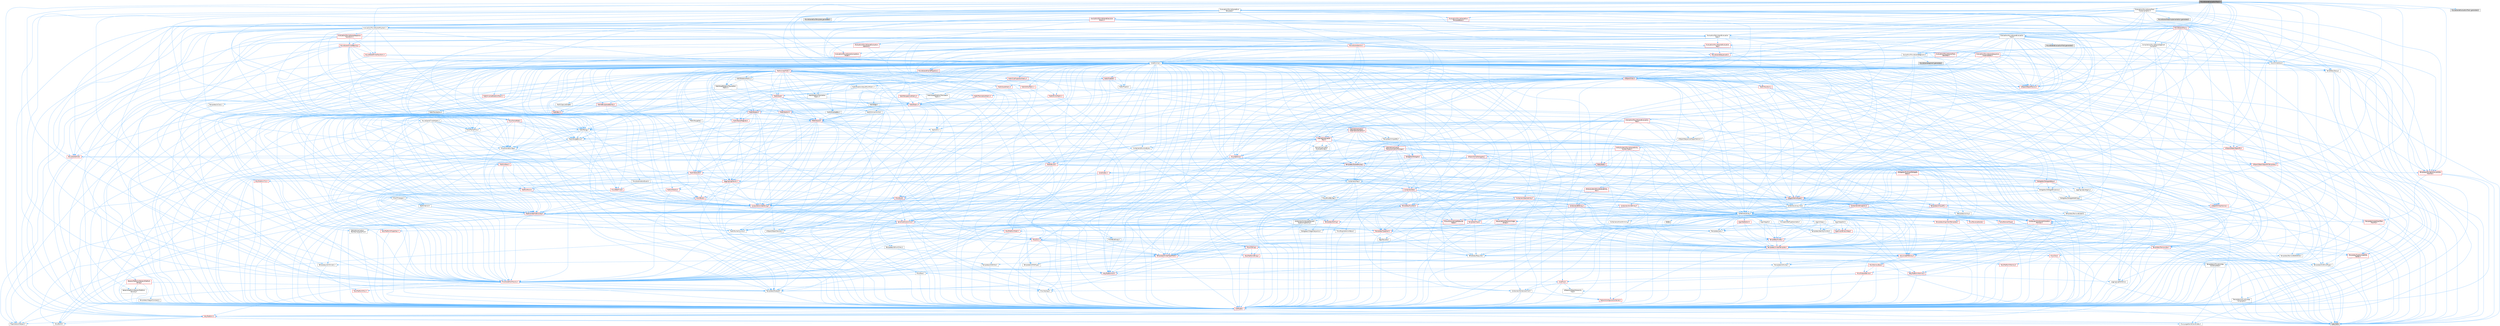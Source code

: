 digraph "MovieSceneEvaluationTrack.h"
{
 // INTERACTIVE_SVG=YES
 // LATEX_PDF_SIZE
  bgcolor="transparent";
  edge [fontname=Helvetica,fontsize=10,labelfontname=Helvetica,labelfontsize=10];
  node [fontname=Helvetica,fontsize=10,shape=box,height=0.2,width=0.4];
  Node1 [id="Node000001",label="MovieSceneEvaluationTrack.h",height=0.2,width=0.4,color="gray40", fillcolor="grey60", style="filled", fontcolor="black",tooltip=" "];
  Node1 -> Node2 [id="edge1_Node000001_Node000002",color="steelblue1",style="solid",tooltip=" "];
  Node2 [id="Node000002",label="Compilation/MovieSceneSegment\lCompiler.h",height=0.2,width=0.4,color="grey40", fillcolor="white", style="filled",URL="$de/d42/MovieSceneSegmentCompiler_8h.html",tooltip=" "];
  Node2 -> Node3 [id="edge2_Node000002_Node000003",color="steelblue1",style="solid",tooltip=" "];
  Node3 [id="Node000003",label="Containers/Array.h",height=0.2,width=0.4,color="grey40", fillcolor="white", style="filled",URL="$df/dd0/Array_8h.html",tooltip=" "];
  Node3 -> Node4 [id="edge3_Node000003_Node000004",color="steelblue1",style="solid",tooltip=" "];
  Node4 [id="Node000004",label="CoreTypes.h",height=0.2,width=0.4,color="red", fillcolor="#FFF0F0", style="filled",URL="$dc/dec/CoreTypes_8h.html",tooltip=" "];
  Node4 -> Node5 [id="edge4_Node000004_Node000005",color="steelblue1",style="solid",tooltip=" "];
  Node5 [id="Node000005",label="HAL/Platform.h",height=0.2,width=0.4,color="red", fillcolor="#FFF0F0", style="filled",URL="$d9/dd0/Platform_8h.html",tooltip=" "];
  Node5 -> Node6 [id="edge5_Node000005_Node000006",color="steelblue1",style="solid",tooltip=" "];
  Node6 [id="Node000006",label="Misc/Build.h",height=0.2,width=0.4,color="grey40", fillcolor="white", style="filled",URL="$d3/dbb/Build_8h.html",tooltip=" "];
  Node5 -> Node7 [id="edge6_Node000005_Node000007",color="steelblue1",style="solid",tooltip=" "];
  Node7 [id="Node000007",label="Misc/LargeWorldCoordinates.h",height=0.2,width=0.4,color="grey40", fillcolor="white", style="filled",URL="$d2/dcb/LargeWorldCoordinates_8h.html",tooltip=" "];
  Node5 -> Node8 [id="edge7_Node000005_Node000008",color="steelblue1",style="solid",tooltip=" "];
  Node8 [id="Node000008",label="type_traits",height=0.2,width=0.4,color="grey60", fillcolor="#E0E0E0", style="filled",tooltip=" "];
  Node5 -> Node9 [id="edge8_Node000005_Node000009",color="steelblue1",style="solid",tooltip=" "];
  Node9 [id="Node000009",label="PreprocessorHelpers.h",height=0.2,width=0.4,color="grey40", fillcolor="white", style="filled",URL="$db/ddb/PreprocessorHelpers_8h.html",tooltip=" "];
  Node3 -> Node18 [id="edge9_Node000003_Node000018",color="steelblue1",style="solid",tooltip=" "];
  Node18 [id="Node000018",label="Misc/AssertionMacros.h",height=0.2,width=0.4,color="red", fillcolor="#FFF0F0", style="filled",URL="$d0/dfa/AssertionMacros_8h.html",tooltip=" "];
  Node18 -> Node4 [id="edge10_Node000018_Node000004",color="steelblue1",style="solid",tooltip=" "];
  Node18 -> Node5 [id="edge11_Node000018_Node000005",color="steelblue1",style="solid",tooltip=" "];
  Node18 -> Node19 [id="edge12_Node000018_Node000019",color="steelblue1",style="solid",tooltip=" "];
  Node19 [id="Node000019",label="HAL/PlatformMisc.h",height=0.2,width=0.4,color="red", fillcolor="#FFF0F0", style="filled",URL="$d0/df5/PlatformMisc_8h.html",tooltip=" "];
  Node19 -> Node4 [id="edge13_Node000019_Node000004",color="steelblue1",style="solid",tooltip=" "];
  Node18 -> Node9 [id="edge14_Node000018_Node000009",color="steelblue1",style="solid",tooltip=" "];
  Node18 -> Node55 [id="edge15_Node000018_Node000055",color="steelblue1",style="solid",tooltip=" "];
  Node55 [id="Node000055",label="Templates/EnableIf.h",height=0.2,width=0.4,color="grey40", fillcolor="white", style="filled",URL="$d7/d60/EnableIf_8h.html",tooltip=" "];
  Node55 -> Node4 [id="edge16_Node000055_Node000004",color="steelblue1",style="solid",tooltip=" "];
  Node18 -> Node61 [id="edge17_Node000018_Node000061",color="steelblue1",style="solid",tooltip=" "];
  Node61 [id="Node000061",label="Misc/VarArgs.h",height=0.2,width=0.4,color="grey40", fillcolor="white", style="filled",URL="$d5/d6f/VarArgs_8h.html",tooltip=" "];
  Node61 -> Node4 [id="edge18_Node000061_Node000004",color="steelblue1",style="solid",tooltip=" "];
  Node3 -> Node69 [id="edge19_Node000003_Node000069",color="steelblue1",style="solid",tooltip=" "];
  Node69 [id="Node000069",label="Misc/IntrusiveUnsetOptional\lState.h",height=0.2,width=0.4,color="red", fillcolor="#FFF0F0", style="filled",URL="$d2/d0a/IntrusiveUnsetOptionalState_8h.html",tooltip=" "];
  Node3 -> Node71 [id="edge20_Node000003_Node000071",color="steelblue1",style="solid",tooltip=" "];
  Node71 [id="Node000071",label="Misc/ReverseIterate.h",height=0.2,width=0.4,color="red", fillcolor="#FFF0F0", style="filled",URL="$db/de3/ReverseIterate_8h.html",tooltip=" "];
  Node71 -> Node5 [id="edge21_Node000071_Node000005",color="steelblue1",style="solid",tooltip=" "];
  Node3 -> Node73 [id="edge22_Node000003_Node000073",color="steelblue1",style="solid",tooltip=" "];
  Node73 [id="Node000073",label="HAL/UnrealMemory.h",height=0.2,width=0.4,color="red", fillcolor="#FFF0F0", style="filled",URL="$d9/d96/UnrealMemory_8h.html",tooltip=" "];
  Node73 -> Node4 [id="edge23_Node000073_Node000004",color="steelblue1",style="solid",tooltip=" "];
  Node73 -> Node77 [id="edge24_Node000073_Node000077",color="steelblue1",style="solid",tooltip=" "];
  Node77 [id="Node000077",label="HAL/MemoryBase.h",height=0.2,width=0.4,color="red", fillcolor="#FFF0F0", style="filled",URL="$d6/d9f/MemoryBase_8h.html",tooltip=" "];
  Node77 -> Node4 [id="edge25_Node000077_Node000004",color="steelblue1",style="solid",tooltip=" "];
  Node77 -> Node48 [id="edge26_Node000077_Node000048",color="steelblue1",style="solid",tooltip=" "];
  Node48 [id="Node000048",label="HAL/PlatformAtomics.h",height=0.2,width=0.4,color="red", fillcolor="#FFF0F0", style="filled",URL="$d3/d36/PlatformAtomics_8h.html",tooltip=" "];
  Node48 -> Node4 [id="edge27_Node000048_Node000004",color="steelblue1",style="solid",tooltip=" "];
  Node77 -> Node31 [id="edge28_Node000077_Node000031",color="steelblue1",style="solid",tooltip=" "];
  Node31 [id="Node000031",label="HAL/PlatformCrt.h",height=0.2,width=0.4,color="red", fillcolor="#FFF0F0", style="filled",URL="$d8/d75/PlatformCrt_8h.html",tooltip=" "];
  Node77 -> Node78 [id="edge29_Node000077_Node000078",color="steelblue1",style="solid",tooltip=" "];
  Node78 [id="Node000078",label="Misc/Exec.h",height=0.2,width=0.4,color="grey40", fillcolor="white", style="filled",URL="$de/ddb/Exec_8h.html",tooltip=" "];
  Node78 -> Node4 [id="edge30_Node000078_Node000004",color="steelblue1",style="solid",tooltip=" "];
  Node78 -> Node18 [id="edge31_Node000078_Node000018",color="steelblue1",style="solid",tooltip=" "];
  Node77 -> Node79 [id="edge32_Node000077_Node000079",color="steelblue1",style="solid",tooltip=" "];
  Node79 [id="Node000079",label="Misc/OutputDevice.h",height=0.2,width=0.4,color="red", fillcolor="#FFF0F0", style="filled",URL="$d7/d32/OutputDevice_8h.html",tooltip=" "];
  Node79 -> Node26 [id="edge33_Node000079_Node000026",color="steelblue1",style="solid",tooltip=" "];
  Node26 [id="Node000026",label="CoreFwd.h",height=0.2,width=0.4,color="red", fillcolor="#FFF0F0", style="filled",URL="$d1/d1e/CoreFwd_8h.html",tooltip=" "];
  Node26 -> Node4 [id="edge34_Node000026_Node000004",color="steelblue1",style="solid",tooltip=" "];
  Node26 -> Node27 [id="edge35_Node000026_Node000027",color="steelblue1",style="solid",tooltip=" "];
  Node27 [id="Node000027",label="Containers/ContainersFwd.h",height=0.2,width=0.4,color="grey40", fillcolor="white", style="filled",URL="$d4/d0a/ContainersFwd_8h.html",tooltip=" "];
  Node27 -> Node5 [id="edge36_Node000027_Node000005",color="steelblue1",style="solid",tooltip=" "];
  Node27 -> Node4 [id="edge37_Node000027_Node000004",color="steelblue1",style="solid",tooltip=" "];
  Node27 -> Node24 [id="edge38_Node000027_Node000024",color="steelblue1",style="solid",tooltip=" "];
  Node24 [id="Node000024",label="Traits/IsContiguousContainer.h",height=0.2,width=0.4,color="red", fillcolor="#FFF0F0", style="filled",URL="$d5/d3c/IsContiguousContainer_8h.html",tooltip=" "];
  Node24 -> Node4 [id="edge39_Node000024_Node000004",color="steelblue1",style="solid",tooltip=" "];
  Node26 -> Node29 [id="edge40_Node000026_Node000029",color="steelblue1",style="solid",tooltip=" "];
  Node29 [id="Node000029",label="UObject/UObjectHierarchy\lFwd.h",height=0.2,width=0.4,color="grey40", fillcolor="white", style="filled",URL="$d3/d13/UObjectHierarchyFwd_8h.html",tooltip=" "];
  Node79 -> Node4 [id="edge41_Node000079_Node000004",color="steelblue1",style="solid",tooltip=" "];
  Node79 -> Node80 [id="edge42_Node000079_Node000080",color="steelblue1",style="solid",tooltip=" "];
  Node80 [id="Node000080",label="Logging/LogVerbosity.h",height=0.2,width=0.4,color="grey40", fillcolor="white", style="filled",URL="$d2/d8f/LogVerbosity_8h.html",tooltip=" "];
  Node80 -> Node4 [id="edge43_Node000080_Node000004",color="steelblue1",style="solid",tooltip=" "];
  Node79 -> Node61 [id="edge44_Node000079_Node000061",color="steelblue1",style="solid",tooltip=" "];
  Node73 -> Node90 [id="edge45_Node000073_Node000090",color="steelblue1",style="solid",tooltip=" "];
  Node90 [id="Node000090",label="HAL/PlatformMemory.h",height=0.2,width=0.4,color="red", fillcolor="#FFF0F0", style="filled",URL="$de/d68/PlatformMemory_8h.html",tooltip=" "];
  Node90 -> Node4 [id="edge46_Node000090_Node000004",color="steelblue1",style="solid",tooltip=" "];
  Node73 -> Node93 [id="edge47_Node000073_Node000093",color="steelblue1",style="solid",tooltip=" "];
  Node93 [id="Node000093",label="Templates/IsPointer.h",height=0.2,width=0.4,color="grey40", fillcolor="white", style="filled",URL="$d7/d05/IsPointer_8h.html",tooltip=" "];
  Node93 -> Node4 [id="edge48_Node000093_Node000004",color="steelblue1",style="solid",tooltip=" "];
  Node3 -> Node94 [id="edge49_Node000003_Node000094",color="steelblue1",style="solid",tooltip=" "];
  Node94 [id="Node000094",label="Templates/UnrealTypeTraits.h",height=0.2,width=0.4,color="red", fillcolor="#FFF0F0", style="filled",URL="$d2/d2d/UnrealTypeTraits_8h.html",tooltip=" "];
  Node94 -> Node4 [id="edge50_Node000094_Node000004",color="steelblue1",style="solid",tooltip=" "];
  Node94 -> Node93 [id="edge51_Node000094_Node000093",color="steelblue1",style="solid",tooltip=" "];
  Node94 -> Node18 [id="edge52_Node000094_Node000018",color="steelblue1",style="solid",tooltip=" "];
  Node94 -> Node86 [id="edge53_Node000094_Node000086",color="steelblue1",style="solid",tooltip=" "];
  Node86 [id="Node000086",label="Templates/AndOrNot.h",height=0.2,width=0.4,color="grey40", fillcolor="white", style="filled",URL="$db/d0a/AndOrNot_8h.html",tooltip=" "];
  Node86 -> Node4 [id="edge54_Node000086_Node000004",color="steelblue1",style="solid",tooltip=" "];
  Node94 -> Node55 [id="edge55_Node000094_Node000055",color="steelblue1",style="solid",tooltip=" "];
  Node94 -> Node95 [id="edge56_Node000094_Node000095",color="steelblue1",style="solid",tooltip=" "];
  Node95 [id="Node000095",label="Templates/IsArithmetic.h",height=0.2,width=0.4,color="grey40", fillcolor="white", style="filled",URL="$d2/d5d/IsArithmetic_8h.html",tooltip=" "];
  Node95 -> Node4 [id="edge57_Node000095_Node000004",color="steelblue1",style="solid",tooltip=" "];
  Node94 -> Node97 [id="edge58_Node000094_Node000097",color="steelblue1",style="solid",tooltip=" "];
  Node97 [id="Node000097",label="Templates/IsPODType.h",height=0.2,width=0.4,color="grey40", fillcolor="white", style="filled",URL="$d7/db1/IsPODType_8h.html",tooltip=" "];
  Node97 -> Node4 [id="edge59_Node000097_Node000004",color="steelblue1",style="solid",tooltip=" "];
  Node94 -> Node98 [id="edge60_Node000094_Node000098",color="steelblue1",style="solid",tooltip=" "];
  Node98 [id="Node000098",label="Templates/IsUECoreType.h",height=0.2,width=0.4,color="grey40", fillcolor="white", style="filled",URL="$d1/db8/IsUECoreType_8h.html",tooltip=" "];
  Node98 -> Node4 [id="edge61_Node000098_Node000004",color="steelblue1",style="solid",tooltip=" "];
  Node98 -> Node8 [id="edge62_Node000098_Node000008",color="steelblue1",style="solid",tooltip=" "];
  Node94 -> Node87 [id="edge63_Node000094_Node000087",color="steelblue1",style="solid",tooltip=" "];
  Node87 [id="Node000087",label="Templates/IsTriviallyCopy\lConstructible.h",height=0.2,width=0.4,color="grey40", fillcolor="white", style="filled",URL="$d3/d78/IsTriviallyCopyConstructible_8h.html",tooltip=" "];
  Node87 -> Node4 [id="edge64_Node000087_Node000004",color="steelblue1",style="solid",tooltip=" "];
  Node87 -> Node8 [id="edge65_Node000087_Node000008",color="steelblue1",style="solid",tooltip=" "];
  Node3 -> Node99 [id="edge66_Node000003_Node000099",color="steelblue1",style="solid",tooltip=" "];
  Node99 [id="Node000099",label="Templates/UnrealTemplate.h",height=0.2,width=0.4,color="red", fillcolor="#FFF0F0", style="filled",URL="$d4/d24/UnrealTemplate_8h.html",tooltip=" "];
  Node99 -> Node4 [id="edge67_Node000099_Node000004",color="steelblue1",style="solid",tooltip=" "];
  Node99 -> Node93 [id="edge68_Node000099_Node000093",color="steelblue1",style="solid",tooltip=" "];
  Node99 -> Node73 [id="edge69_Node000099_Node000073",color="steelblue1",style="solid",tooltip=" "];
  Node99 -> Node94 [id="edge70_Node000099_Node000094",color="steelblue1",style="solid",tooltip=" "];
  Node99 -> Node102 [id="edge71_Node000099_Node000102",color="steelblue1",style="solid",tooltip=" "];
  Node102 [id="Node000102",label="Templates/RemoveReference.h",height=0.2,width=0.4,color="grey40", fillcolor="white", style="filled",URL="$da/dbe/RemoveReference_8h.html",tooltip=" "];
  Node102 -> Node4 [id="edge72_Node000102_Node000004",color="steelblue1",style="solid",tooltip=" "];
  Node99 -> Node63 [id="edge73_Node000099_Node000063",color="steelblue1",style="solid",tooltip=" "];
  Node63 [id="Node000063",label="Templates/Requires.h",height=0.2,width=0.4,color="grey40", fillcolor="white", style="filled",URL="$dc/d96/Requires_8h.html",tooltip=" "];
  Node63 -> Node55 [id="edge74_Node000063_Node000055",color="steelblue1",style="solid",tooltip=" "];
  Node63 -> Node8 [id="edge75_Node000063_Node000008",color="steelblue1",style="solid",tooltip=" "];
  Node99 -> Node103 [id="edge76_Node000099_Node000103",color="steelblue1",style="solid",tooltip=" "];
  Node103 [id="Node000103",label="Templates/TypeCompatible\lBytes.h",height=0.2,width=0.4,color="red", fillcolor="#FFF0F0", style="filled",URL="$df/d0a/TypeCompatibleBytes_8h.html",tooltip=" "];
  Node103 -> Node4 [id="edge77_Node000103_Node000004",color="steelblue1",style="solid",tooltip=" "];
  Node103 -> Node8 [id="edge78_Node000103_Node000008",color="steelblue1",style="solid",tooltip=" "];
  Node99 -> Node24 [id="edge79_Node000099_Node000024",color="steelblue1",style="solid",tooltip=" "];
  Node99 -> Node8 [id="edge80_Node000099_Node000008",color="steelblue1",style="solid",tooltip=" "];
  Node3 -> Node105 [id="edge81_Node000003_Node000105",color="steelblue1",style="solid",tooltip=" "];
  Node105 [id="Node000105",label="Containers/AllowShrinking.h",height=0.2,width=0.4,color="grey40", fillcolor="white", style="filled",URL="$d7/d1a/AllowShrinking_8h.html",tooltip=" "];
  Node105 -> Node4 [id="edge82_Node000105_Node000004",color="steelblue1",style="solid",tooltip=" "];
  Node3 -> Node106 [id="edge83_Node000003_Node000106",color="steelblue1",style="solid",tooltip=" "];
  Node106 [id="Node000106",label="Containers/ContainerAllocation\lPolicies.h",height=0.2,width=0.4,color="red", fillcolor="#FFF0F0", style="filled",URL="$d7/dff/ContainerAllocationPolicies_8h.html",tooltip=" "];
  Node106 -> Node4 [id="edge84_Node000106_Node000004",color="steelblue1",style="solid",tooltip=" "];
  Node106 -> Node106 [id="edge85_Node000106_Node000106",color="steelblue1",style="solid",tooltip=" "];
  Node106 -> Node108 [id="edge86_Node000106_Node000108",color="steelblue1",style="solid",tooltip=" "];
  Node108 [id="Node000108",label="HAL/PlatformMath.h",height=0.2,width=0.4,color="red", fillcolor="#FFF0F0", style="filled",URL="$dc/d53/PlatformMath_8h.html",tooltip=" "];
  Node108 -> Node4 [id="edge87_Node000108_Node000004",color="steelblue1",style="solid",tooltip=" "];
  Node106 -> Node73 [id="edge88_Node000106_Node000073",color="steelblue1",style="solid",tooltip=" "];
  Node106 -> Node41 [id="edge89_Node000106_Node000041",color="steelblue1",style="solid",tooltip=" "];
  Node41 [id="Node000041",label="Math/NumericLimits.h",height=0.2,width=0.4,color="grey40", fillcolor="white", style="filled",URL="$df/d1b/NumericLimits_8h.html",tooltip=" "];
  Node41 -> Node4 [id="edge90_Node000041_Node000004",color="steelblue1",style="solid",tooltip=" "];
  Node106 -> Node18 [id="edge91_Node000106_Node000018",color="steelblue1",style="solid",tooltip=" "];
  Node106 -> Node117 [id="edge92_Node000106_Node000117",color="steelblue1",style="solid",tooltip=" "];
  Node117 [id="Node000117",label="Templates/MemoryOps.h",height=0.2,width=0.4,color="red", fillcolor="#FFF0F0", style="filled",URL="$db/dea/MemoryOps_8h.html",tooltip=" "];
  Node117 -> Node4 [id="edge93_Node000117_Node000004",color="steelblue1",style="solid",tooltip=" "];
  Node117 -> Node73 [id="edge94_Node000117_Node000073",color="steelblue1",style="solid",tooltip=" "];
  Node117 -> Node88 [id="edge95_Node000117_Node000088",color="steelblue1",style="solid",tooltip=" "];
  Node88 [id="Node000088",label="Templates/IsTriviallyCopy\lAssignable.h",height=0.2,width=0.4,color="grey40", fillcolor="white", style="filled",URL="$d2/df2/IsTriviallyCopyAssignable_8h.html",tooltip=" "];
  Node88 -> Node4 [id="edge96_Node000088_Node000004",color="steelblue1",style="solid",tooltip=" "];
  Node88 -> Node8 [id="edge97_Node000088_Node000008",color="steelblue1",style="solid",tooltip=" "];
  Node117 -> Node87 [id="edge98_Node000117_Node000087",color="steelblue1",style="solid",tooltip=" "];
  Node117 -> Node63 [id="edge99_Node000117_Node000063",color="steelblue1",style="solid",tooltip=" "];
  Node117 -> Node94 [id="edge100_Node000117_Node000094",color="steelblue1",style="solid",tooltip=" "];
  Node117 -> Node8 [id="edge101_Node000117_Node000008",color="steelblue1",style="solid",tooltip=" "];
  Node106 -> Node103 [id="edge102_Node000106_Node000103",color="steelblue1",style="solid",tooltip=" "];
  Node106 -> Node8 [id="edge103_Node000106_Node000008",color="steelblue1",style="solid",tooltip=" "];
  Node3 -> Node118 [id="edge104_Node000003_Node000118",color="steelblue1",style="solid",tooltip=" "];
  Node118 [id="Node000118",label="Containers/ContainerElement\lTypeCompatibility.h",height=0.2,width=0.4,color="grey40", fillcolor="white", style="filled",URL="$df/ddf/ContainerElementTypeCompatibility_8h.html",tooltip=" "];
  Node118 -> Node4 [id="edge105_Node000118_Node000004",color="steelblue1",style="solid",tooltip=" "];
  Node118 -> Node94 [id="edge106_Node000118_Node000094",color="steelblue1",style="solid",tooltip=" "];
  Node3 -> Node119 [id="edge107_Node000003_Node000119",color="steelblue1",style="solid",tooltip=" "];
  Node119 [id="Node000119",label="Serialization/Archive.h",height=0.2,width=0.4,color="red", fillcolor="#FFF0F0", style="filled",URL="$d7/d3b/Archive_8h.html",tooltip=" "];
  Node119 -> Node26 [id="edge108_Node000119_Node000026",color="steelblue1",style="solid",tooltip=" "];
  Node119 -> Node4 [id="edge109_Node000119_Node000004",color="steelblue1",style="solid",tooltip=" "];
  Node119 -> Node120 [id="edge110_Node000119_Node000120",color="steelblue1",style="solid",tooltip=" "];
  Node120 [id="Node000120",label="HAL/PlatformProperties.h",height=0.2,width=0.4,color="red", fillcolor="#FFF0F0", style="filled",URL="$d9/db0/PlatformProperties_8h.html",tooltip=" "];
  Node120 -> Node4 [id="edge111_Node000120_Node000004",color="steelblue1",style="solid",tooltip=" "];
  Node119 -> Node123 [id="edge112_Node000119_Node000123",color="steelblue1",style="solid",tooltip=" "];
  Node123 [id="Node000123",label="Internationalization\l/TextNamespaceFwd.h",height=0.2,width=0.4,color="grey40", fillcolor="white", style="filled",URL="$d8/d97/TextNamespaceFwd_8h.html",tooltip=" "];
  Node123 -> Node4 [id="edge113_Node000123_Node000004",color="steelblue1",style="solid",tooltip=" "];
  Node119 -> Node18 [id="edge114_Node000119_Node000018",color="steelblue1",style="solid",tooltip=" "];
  Node119 -> Node6 [id="edge115_Node000119_Node000006",color="steelblue1",style="solid",tooltip=" "];
  Node119 -> Node124 [id="edge116_Node000119_Node000124",color="steelblue1",style="solid",tooltip=" "];
  Node124 [id="Node000124",label="Misc/EngineVersionBase.h",height=0.2,width=0.4,color="grey40", fillcolor="white", style="filled",URL="$d5/d2b/EngineVersionBase_8h.html",tooltip=" "];
  Node124 -> Node4 [id="edge117_Node000124_Node000004",color="steelblue1",style="solid",tooltip=" "];
  Node119 -> Node61 [id="edge118_Node000119_Node000061",color="steelblue1",style="solid",tooltip=" "];
  Node119 -> Node55 [id="edge119_Node000119_Node000055",color="steelblue1",style="solid",tooltip=" "];
  Node119 -> Node127 [id="edge120_Node000119_Node000127",color="steelblue1",style="solid",tooltip=" "];
  Node127 [id="Node000127",label="Templates/IsEnumClass.h",height=0.2,width=0.4,color="grey40", fillcolor="white", style="filled",URL="$d7/d15/IsEnumClass_8h.html",tooltip=" "];
  Node127 -> Node4 [id="edge121_Node000127_Node000004",color="steelblue1",style="solid",tooltip=" "];
  Node127 -> Node86 [id="edge122_Node000127_Node000086",color="steelblue1",style="solid",tooltip=" "];
  Node119 -> Node99 [id="edge123_Node000119_Node000099",color="steelblue1",style="solid",tooltip=" "];
  Node119 -> Node128 [id="edge124_Node000119_Node000128",color="steelblue1",style="solid",tooltip=" "];
  Node128 [id="Node000128",label="UObject/ObjectVersion.h",height=0.2,width=0.4,color="grey40", fillcolor="white", style="filled",URL="$da/d63/ObjectVersion_8h.html",tooltip=" "];
  Node128 -> Node4 [id="edge125_Node000128_Node000004",color="steelblue1",style="solid",tooltip=" "];
  Node3 -> Node129 [id="edge126_Node000003_Node000129",color="steelblue1",style="solid",tooltip=" "];
  Node129 [id="Node000129",label="Serialization/MemoryImage\lWriter.h",height=0.2,width=0.4,color="red", fillcolor="#FFF0F0", style="filled",URL="$d0/d08/MemoryImageWriter_8h.html",tooltip=" "];
  Node129 -> Node4 [id="edge127_Node000129_Node000004",color="steelblue1",style="solid",tooltip=" "];
  Node3 -> Node143 [id="edge128_Node000003_Node000143",color="steelblue1",style="solid",tooltip=" "];
  Node143 [id="Node000143",label="Algo/Heapify.h",height=0.2,width=0.4,color="grey40", fillcolor="white", style="filled",URL="$d0/d2a/Heapify_8h.html",tooltip=" "];
  Node143 -> Node144 [id="edge129_Node000143_Node000144",color="steelblue1",style="solid",tooltip=" "];
  Node144 [id="Node000144",label="Algo/Impl/BinaryHeap.h",height=0.2,width=0.4,color="red", fillcolor="#FFF0F0", style="filled",URL="$d7/da3/Algo_2Impl_2BinaryHeap_8h.html",tooltip=" "];
  Node144 -> Node145 [id="edge130_Node000144_Node000145",color="steelblue1",style="solid",tooltip=" "];
  Node145 [id="Node000145",label="Templates/Invoke.h",height=0.2,width=0.4,color="red", fillcolor="#FFF0F0", style="filled",URL="$d7/deb/Invoke_8h.html",tooltip=" "];
  Node145 -> Node4 [id="edge131_Node000145_Node000004",color="steelblue1",style="solid",tooltip=" "];
  Node145 -> Node99 [id="edge132_Node000145_Node000099",color="steelblue1",style="solid",tooltip=" "];
  Node145 -> Node8 [id="edge133_Node000145_Node000008",color="steelblue1",style="solid",tooltip=" "];
  Node144 -> Node8 [id="edge134_Node000144_Node000008",color="steelblue1",style="solid",tooltip=" "];
  Node143 -> Node149 [id="edge135_Node000143_Node000149",color="steelblue1",style="solid",tooltip=" "];
  Node149 [id="Node000149",label="Templates/IdentityFunctor.h",height=0.2,width=0.4,color="grey40", fillcolor="white", style="filled",URL="$d7/d2e/IdentityFunctor_8h.html",tooltip=" "];
  Node149 -> Node5 [id="edge136_Node000149_Node000005",color="steelblue1",style="solid",tooltip=" "];
  Node143 -> Node145 [id="edge137_Node000143_Node000145",color="steelblue1",style="solid",tooltip=" "];
  Node143 -> Node150 [id="edge138_Node000143_Node000150",color="steelblue1",style="solid",tooltip=" "];
  Node150 [id="Node000150",label="Templates/Less.h",height=0.2,width=0.4,color="grey40", fillcolor="white", style="filled",URL="$de/dc8/Less_8h.html",tooltip=" "];
  Node150 -> Node4 [id="edge139_Node000150_Node000004",color="steelblue1",style="solid",tooltip=" "];
  Node150 -> Node99 [id="edge140_Node000150_Node000099",color="steelblue1",style="solid",tooltip=" "];
  Node143 -> Node99 [id="edge141_Node000143_Node000099",color="steelblue1",style="solid",tooltip=" "];
  Node3 -> Node151 [id="edge142_Node000003_Node000151",color="steelblue1",style="solid",tooltip=" "];
  Node151 [id="Node000151",label="Algo/HeapSort.h",height=0.2,width=0.4,color="grey40", fillcolor="white", style="filled",URL="$d3/d92/HeapSort_8h.html",tooltip=" "];
  Node151 -> Node144 [id="edge143_Node000151_Node000144",color="steelblue1",style="solid",tooltip=" "];
  Node151 -> Node149 [id="edge144_Node000151_Node000149",color="steelblue1",style="solid",tooltip=" "];
  Node151 -> Node150 [id="edge145_Node000151_Node000150",color="steelblue1",style="solid",tooltip=" "];
  Node151 -> Node99 [id="edge146_Node000151_Node000099",color="steelblue1",style="solid",tooltip=" "];
  Node3 -> Node152 [id="edge147_Node000003_Node000152",color="steelblue1",style="solid",tooltip=" "];
  Node152 [id="Node000152",label="Algo/IsHeap.h",height=0.2,width=0.4,color="grey40", fillcolor="white", style="filled",URL="$de/d32/IsHeap_8h.html",tooltip=" "];
  Node152 -> Node144 [id="edge148_Node000152_Node000144",color="steelblue1",style="solid",tooltip=" "];
  Node152 -> Node149 [id="edge149_Node000152_Node000149",color="steelblue1",style="solid",tooltip=" "];
  Node152 -> Node145 [id="edge150_Node000152_Node000145",color="steelblue1",style="solid",tooltip=" "];
  Node152 -> Node150 [id="edge151_Node000152_Node000150",color="steelblue1",style="solid",tooltip=" "];
  Node152 -> Node99 [id="edge152_Node000152_Node000099",color="steelblue1",style="solid",tooltip=" "];
  Node3 -> Node144 [id="edge153_Node000003_Node000144",color="steelblue1",style="solid",tooltip=" "];
  Node3 -> Node153 [id="edge154_Node000003_Node000153",color="steelblue1",style="solid",tooltip=" "];
  Node153 [id="Node000153",label="Algo/StableSort.h",height=0.2,width=0.4,color="red", fillcolor="#FFF0F0", style="filled",URL="$d7/d3c/StableSort_8h.html",tooltip=" "];
  Node153 -> Node149 [id="edge155_Node000153_Node000149",color="steelblue1",style="solid",tooltip=" "];
  Node153 -> Node145 [id="edge156_Node000153_Node000145",color="steelblue1",style="solid",tooltip=" "];
  Node153 -> Node150 [id="edge157_Node000153_Node000150",color="steelblue1",style="solid",tooltip=" "];
  Node153 -> Node99 [id="edge158_Node000153_Node000099",color="steelblue1",style="solid",tooltip=" "];
  Node3 -> Node156 [id="edge159_Node000003_Node000156",color="steelblue1",style="solid",tooltip=" "];
  Node156 [id="Node000156",label="Concepts/GetTypeHashable.h",height=0.2,width=0.4,color="grey40", fillcolor="white", style="filled",URL="$d3/da2/GetTypeHashable_8h.html",tooltip=" "];
  Node156 -> Node4 [id="edge160_Node000156_Node000004",color="steelblue1",style="solid",tooltip=" "];
  Node156 -> Node134 [id="edge161_Node000156_Node000134",color="steelblue1",style="solid",tooltip=" "];
  Node134 [id="Node000134",label="Templates/TypeHash.h",height=0.2,width=0.4,color="red", fillcolor="#FFF0F0", style="filled",URL="$d1/d62/TypeHash_8h.html",tooltip=" "];
  Node134 -> Node4 [id="edge162_Node000134_Node000004",color="steelblue1",style="solid",tooltip=" "];
  Node134 -> Node63 [id="edge163_Node000134_Node000063",color="steelblue1",style="solid",tooltip=" "];
  Node134 -> Node135 [id="edge164_Node000134_Node000135",color="steelblue1",style="solid",tooltip=" "];
  Node135 [id="Node000135",label="Misc/Crc.h",height=0.2,width=0.4,color="red", fillcolor="#FFF0F0", style="filled",URL="$d4/dd2/Crc_8h.html",tooltip=" "];
  Node135 -> Node4 [id="edge165_Node000135_Node000004",color="steelblue1",style="solid",tooltip=" "];
  Node135 -> Node75 [id="edge166_Node000135_Node000075",color="steelblue1",style="solid",tooltip=" "];
  Node75 [id="Node000075",label="HAL/PlatformString.h",height=0.2,width=0.4,color="red", fillcolor="#FFF0F0", style="filled",URL="$db/db5/PlatformString_8h.html",tooltip=" "];
  Node75 -> Node4 [id="edge167_Node000075_Node000004",color="steelblue1",style="solid",tooltip=" "];
  Node135 -> Node18 [id="edge168_Node000135_Node000018",color="steelblue1",style="solid",tooltip=" "];
  Node135 -> Node136 [id="edge169_Node000135_Node000136",color="steelblue1",style="solid",tooltip=" "];
  Node136 [id="Node000136",label="Misc/CString.h",height=0.2,width=0.4,color="red", fillcolor="#FFF0F0", style="filled",URL="$d2/d49/CString_8h.html",tooltip=" "];
  Node136 -> Node4 [id="edge170_Node000136_Node000004",color="steelblue1",style="solid",tooltip=" "];
  Node136 -> Node31 [id="edge171_Node000136_Node000031",color="steelblue1",style="solid",tooltip=" "];
  Node136 -> Node75 [id="edge172_Node000136_Node000075",color="steelblue1",style="solid",tooltip=" "];
  Node136 -> Node18 [id="edge173_Node000136_Node000018",color="steelblue1",style="solid",tooltip=" "];
  Node136 -> Node137 [id="edge174_Node000136_Node000137",color="steelblue1",style="solid",tooltip=" "];
  Node137 [id="Node000137",label="Misc/Char.h",height=0.2,width=0.4,color="red", fillcolor="#FFF0F0", style="filled",URL="$d0/d58/Char_8h.html",tooltip=" "];
  Node137 -> Node4 [id="edge175_Node000137_Node000004",color="steelblue1",style="solid",tooltip=" "];
  Node137 -> Node8 [id="edge176_Node000137_Node000008",color="steelblue1",style="solid",tooltip=" "];
  Node136 -> Node61 [id="edge177_Node000136_Node000061",color="steelblue1",style="solid",tooltip=" "];
  Node135 -> Node137 [id="edge178_Node000135_Node000137",color="steelblue1",style="solid",tooltip=" "];
  Node135 -> Node94 [id="edge179_Node000135_Node000094",color="steelblue1",style="solid",tooltip=" "];
  Node134 -> Node8 [id="edge180_Node000134_Node000008",color="steelblue1",style="solid",tooltip=" "];
  Node3 -> Node149 [id="edge181_Node000003_Node000149",color="steelblue1",style="solid",tooltip=" "];
  Node3 -> Node145 [id="edge182_Node000003_Node000145",color="steelblue1",style="solid",tooltip=" "];
  Node3 -> Node150 [id="edge183_Node000003_Node000150",color="steelblue1",style="solid",tooltip=" "];
  Node3 -> Node157 [id="edge184_Node000003_Node000157",color="steelblue1",style="solid",tooltip=" "];
  Node157 [id="Node000157",label="Templates/LosesQualifiers\lFromTo.h",height=0.2,width=0.4,color="red", fillcolor="#FFF0F0", style="filled",URL="$d2/db3/LosesQualifiersFromTo_8h.html",tooltip=" "];
  Node157 -> Node8 [id="edge185_Node000157_Node000008",color="steelblue1",style="solid",tooltip=" "];
  Node3 -> Node63 [id="edge186_Node000003_Node000063",color="steelblue1",style="solid",tooltip=" "];
  Node3 -> Node158 [id="edge187_Node000003_Node000158",color="steelblue1",style="solid",tooltip=" "];
  Node158 [id="Node000158",label="Templates/Sorting.h",height=0.2,width=0.4,color="red", fillcolor="#FFF0F0", style="filled",URL="$d3/d9e/Sorting_8h.html",tooltip=" "];
  Node158 -> Node4 [id="edge188_Node000158_Node000004",color="steelblue1",style="solid",tooltip=" "];
  Node158 -> Node108 [id="edge189_Node000158_Node000108",color="steelblue1",style="solid",tooltip=" "];
  Node158 -> Node150 [id="edge190_Node000158_Node000150",color="steelblue1",style="solid",tooltip=" "];
  Node3 -> Node162 [id="edge191_Node000003_Node000162",color="steelblue1",style="solid",tooltip=" "];
  Node162 [id="Node000162",label="Templates/AlignmentTemplates.h",height=0.2,width=0.4,color="red", fillcolor="#FFF0F0", style="filled",URL="$dd/d32/AlignmentTemplates_8h.html",tooltip=" "];
  Node162 -> Node4 [id="edge192_Node000162_Node000004",color="steelblue1",style="solid",tooltip=" "];
  Node162 -> Node93 [id="edge193_Node000162_Node000093",color="steelblue1",style="solid",tooltip=" "];
  Node3 -> Node22 [id="edge194_Node000003_Node000022",color="steelblue1",style="solid",tooltip=" "];
  Node22 [id="Node000022",label="Traits/ElementType.h",height=0.2,width=0.4,color="red", fillcolor="#FFF0F0", style="filled",URL="$d5/d4f/ElementType_8h.html",tooltip=" "];
  Node22 -> Node5 [id="edge195_Node000022_Node000005",color="steelblue1",style="solid",tooltip=" "];
  Node22 -> Node8 [id="edge196_Node000022_Node000008",color="steelblue1",style="solid",tooltip=" "];
  Node3 -> Node114 [id="edge197_Node000003_Node000114",color="steelblue1",style="solid",tooltip=" "];
  Node114 [id="Node000114",label="limits",height=0.2,width=0.4,color="grey60", fillcolor="#E0E0E0", style="filled",tooltip=" "];
  Node3 -> Node8 [id="edge198_Node000003_Node000008",color="steelblue1",style="solid",tooltip=" "];
  Node2 -> Node106 [id="edge199_Node000002_Node000106",color="steelblue1",style="solid",tooltip=" "];
  Node2 -> Node26 [id="edge200_Node000002_Node000026",color="steelblue1",style="solid",tooltip=" "];
  Node2 -> Node4 [id="edge201_Node000002_Node000004",color="steelblue1",style="solid",tooltip=" "];
  Node2 -> Node163 [id="edge202_Node000002_Node000163",color="steelblue1",style="solid",tooltip=" "];
  Node163 [id="Node000163",label="Evaluation/MovieSceneSegment.h",height=0.2,width=0.4,color="grey40", fillcolor="white", style="filled",URL="$dd/d34/MovieSceneSegment_8h.html",tooltip=" "];
  Node163 -> Node164 [id="edge203_Node000163_Node000164",color="steelblue1",style="solid",tooltip=" "];
  Node164 [id="Node000164",label="CoreMinimal.h",height=0.2,width=0.4,color="grey40", fillcolor="white", style="filled",URL="$d7/d67/CoreMinimal_8h.html",tooltip=" "];
  Node164 -> Node4 [id="edge204_Node000164_Node000004",color="steelblue1",style="solid",tooltip=" "];
  Node164 -> Node26 [id="edge205_Node000164_Node000026",color="steelblue1",style="solid",tooltip=" "];
  Node164 -> Node29 [id="edge206_Node000164_Node000029",color="steelblue1",style="solid",tooltip=" "];
  Node164 -> Node27 [id="edge207_Node000164_Node000027",color="steelblue1",style="solid",tooltip=" "];
  Node164 -> Node61 [id="edge208_Node000164_Node000061",color="steelblue1",style="solid",tooltip=" "];
  Node164 -> Node80 [id="edge209_Node000164_Node000080",color="steelblue1",style="solid",tooltip=" "];
  Node164 -> Node79 [id="edge210_Node000164_Node000079",color="steelblue1",style="solid",tooltip=" "];
  Node164 -> Node31 [id="edge211_Node000164_Node000031",color="steelblue1",style="solid",tooltip=" "];
  Node164 -> Node19 [id="edge212_Node000164_Node000019",color="steelblue1",style="solid",tooltip=" "];
  Node164 -> Node18 [id="edge213_Node000164_Node000018",color="steelblue1",style="solid",tooltip=" "];
  Node164 -> Node93 [id="edge214_Node000164_Node000093",color="steelblue1",style="solid",tooltip=" "];
  Node164 -> Node90 [id="edge215_Node000164_Node000090",color="steelblue1",style="solid",tooltip=" "];
  Node164 -> Node48 [id="edge216_Node000164_Node000048",color="steelblue1",style="solid",tooltip=" "];
  Node164 -> Node78 [id="edge217_Node000164_Node000078",color="steelblue1",style="solid",tooltip=" "];
  Node164 -> Node77 [id="edge218_Node000164_Node000077",color="steelblue1",style="solid",tooltip=" "];
  Node164 -> Node73 [id="edge219_Node000164_Node000073",color="steelblue1",style="solid",tooltip=" "];
  Node164 -> Node95 [id="edge220_Node000164_Node000095",color="steelblue1",style="solid",tooltip=" "];
  Node164 -> Node86 [id="edge221_Node000164_Node000086",color="steelblue1",style="solid",tooltip=" "];
  Node164 -> Node97 [id="edge222_Node000164_Node000097",color="steelblue1",style="solid",tooltip=" "];
  Node164 -> Node98 [id="edge223_Node000164_Node000098",color="steelblue1",style="solid",tooltip=" "];
  Node164 -> Node87 [id="edge224_Node000164_Node000087",color="steelblue1",style="solid",tooltip=" "];
  Node164 -> Node94 [id="edge225_Node000164_Node000094",color="steelblue1",style="solid",tooltip=" "];
  Node164 -> Node55 [id="edge226_Node000164_Node000055",color="steelblue1",style="solid",tooltip=" "];
  Node164 -> Node102 [id="edge227_Node000164_Node000102",color="steelblue1",style="solid",tooltip=" "];
  Node164 -> Node165 [id="edge228_Node000164_Node000165",color="steelblue1",style="solid",tooltip=" "];
  Node165 [id="Node000165",label="Templates/IntegralConstant.h",height=0.2,width=0.4,color="grey40", fillcolor="white", style="filled",URL="$db/d1b/IntegralConstant_8h.html",tooltip=" "];
  Node165 -> Node4 [id="edge229_Node000165_Node000004",color="steelblue1",style="solid",tooltip=" "];
  Node164 -> Node166 [id="edge230_Node000164_Node000166",color="steelblue1",style="solid",tooltip=" "];
  Node166 [id="Node000166",label="Templates/IsClass.h",height=0.2,width=0.4,color="grey40", fillcolor="white", style="filled",URL="$db/dcb/IsClass_8h.html",tooltip=" "];
  Node166 -> Node4 [id="edge231_Node000166_Node000004",color="steelblue1",style="solid",tooltip=" "];
  Node164 -> Node103 [id="edge232_Node000164_Node000103",color="steelblue1",style="solid",tooltip=" "];
  Node164 -> Node24 [id="edge233_Node000164_Node000024",color="steelblue1",style="solid",tooltip=" "];
  Node164 -> Node99 [id="edge234_Node000164_Node000099",color="steelblue1",style="solid",tooltip=" "];
  Node164 -> Node41 [id="edge235_Node000164_Node000041",color="steelblue1",style="solid",tooltip=" "];
  Node164 -> Node108 [id="edge236_Node000164_Node000108",color="steelblue1",style="solid",tooltip=" "];
  Node164 -> Node88 [id="edge237_Node000164_Node000088",color="steelblue1",style="solid",tooltip=" "];
  Node164 -> Node117 [id="edge238_Node000164_Node000117",color="steelblue1",style="solid",tooltip=" "];
  Node164 -> Node106 [id="edge239_Node000164_Node000106",color="steelblue1",style="solid",tooltip=" "];
  Node164 -> Node127 [id="edge240_Node000164_Node000127",color="steelblue1",style="solid",tooltip=" "];
  Node164 -> Node120 [id="edge241_Node000164_Node000120",color="steelblue1",style="solid",tooltip=" "];
  Node164 -> Node124 [id="edge242_Node000164_Node000124",color="steelblue1",style="solid",tooltip=" "];
  Node164 -> Node123 [id="edge243_Node000164_Node000123",color="steelblue1",style="solid",tooltip=" "];
  Node164 -> Node119 [id="edge244_Node000164_Node000119",color="steelblue1",style="solid",tooltip=" "];
  Node164 -> Node150 [id="edge245_Node000164_Node000150",color="steelblue1",style="solid",tooltip=" "];
  Node164 -> Node158 [id="edge246_Node000164_Node000158",color="steelblue1",style="solid",tooltip=" "];
  Node164 -> Node137 [id="edge247_Node000164_Node000137",color="steelblue1",style="solid",tooltip=" "];
  Node164 -> Node167 [id="edge248_Node000164_Node000167",color="steelblue1",style="solid",tooltip=" "];
  Node167 [id="Node000167",label="GenericPlatform/GenericPlatform\lStricmp.h",height=0.2,width=0.4,color="grey40", fillcolor="white", style="filled",URL="$d2/d86/GenericPlatformStricmp_8h.html",tooltip=" "];
  Node167 -> Node4 [id="edge249_Node000167_Node000004",color="steelblue1",style="solid",tooltip=" "];
  Node164 -> Node168 [id="edge250_Node000164_Node000168",color="steelblue1",style="solid",tooltip=" "];
  Node168 [id="Node000168",label="GenericPlatform/GenericPlatform\lString.h",height=0.2,width=0.4,color="red", fillcolor="#FFF0F0", style="filled",URL="$dd/d20/GenericPlatformString_8h.html",tooltip=" "];
  Node168 -> Node4 [id="edge251_Node000168_Node000004",color="steelblue1",style="solid",tooltip=" "];
  Node168 -> Node167 [id="edge252_Node000168_Node000167",color="steelblue1",style="solid",tooltip=" "];
  Node168 -> Node55 [id="edge253_Node000168_Node000055",color="steelblue1",style="solid",tooltip=" "];
  Node168 -> Node8 [id="edge254_Node000168_Node000008",color="steelblue1",style="solid",tooltip=" "];
  Node164 -> Node75 [id="edge255_Node000164_Node000075",color="steelblue1",style="solid",tooltip=" "];
  Node164 -> Node136 [id="edge256_Node000164_Node000136",color="steelblue1",style="solid",tooltip=" "];
  Node164 -> Node135 [id="edge257_Node000164_Node000135",color="steelblue1",style="solid",tooltip=" "];
  Node164 -> Node161 [id="edge258_Node000164_Node000161",color="steelblue1",style="solid",tooltip=" "];
  Node161 [id="Node000161",label="Math/UnrealMathUtility.h",height=0.2,width=0.4,color="red", fillcolor="#FFF0F0", style="filled",URL="$db/db8/UnrealMathUtility_8h.html",tooltip=" "];
  Node161 -> Node4 [id="edge259_Node000161_Node000004",color="steelblue1",style="solid",tooltip=" "];
  Node161 -> Node18 [id="edge260_Node000161_Node000018",color="steelblue1",style="solid",tooltip=" "];
  Node161 -> Node108 [id="edge261_Node000161_Node000108",color="steelblue1",style="solid",tooltip=" "];
  Node161 -> Node63 [id="edge262_Node000161_Node000063",color="steelblue1",style="solid",tooltip=" "];
  Node164 -> Node171 [id="edge263_Node000164_Node000171",color="steelblue1",style="solid",tooltip=" "];
  Node171 [id="Node000171",label="Containers/UnrealString.h",height=0.2,width=0.4,color="red", fillcolor="#FFF0F0", style="filled",URL="$d5/dba/UnrealString_8h.html",tooltip=" "];
  Node164 -> Node3 [id="edge264_Node000164_Node000003",color="steelblue1",style="solid",tooltip=" "];
  Node164 -> Node175 [id="edge265_Node000164_Node000175",color="steelblue1",style="solid",tooltip=" "];
  Node175 [id="Node000175",label="Misc/FrameNumber.h",height=0.2,width=0.4,color="grey40", fillcolor="white", style="filled",URL="$dd/dbd/FrameNumber_8h.html",tooltip=" "];
  Node175 -> Node4 [id="edge266_Node000175_Node000004",color="steelblue1",style="solid",tooltip=" "];
  Node175 -> Node41 [id="edge267_Node000175_Node000041",color="steelblue1",style="solid",tooltip=" "];
  Node175 -> Node161 [id="edge268_Node000175_Node000161",color="steelblue1",style="solid",tooltip=" "];
  Node175 -> Node55 [id="edge269_Node000175_Node000055",color="steelblue1",style="solid",tooltip=" "];
  Node175 -> Node94 [id="edge270_Node000175_Node000094",color="steelblue1",style="solid",tooltip=" "];
  Node164 -> Node176 [id="edge271_Node000164_Node000176",color="steelblue1",style="solid",tooltip=" "];
  Node176 [id="Node000176",label="Misc/Timespan.h",height=0.2,width=0.4,color="grey40", fillcolor="white", style="filled",URL="$da/dd9/Timespan_8h.html",tooltip=" "];
  Node176 -> Node4 [id="edge272_Node000176_Node000004",color="steelblue1",style="solid",tooltip=" "];
  Node176 -> Node177 [id="edge273_Node000176_Node000177",color="steelblue1",style="solid",tooltip=" "];
  Node177 [id="Node000177",label="Math/Interval.h",height=0.2,width=0.4,color="grey40", fillcolor="white", style="filled",URL="$d1/d55/Interval_8h.html",tooltip=" "];
  Node177 -> Node4 [id="edge274_Node000177_Node000004",color="steelblue1",style="solid",tooltip=" "];
  Node177 -> Node95 [id="edge275_Node000177_Node000095",color="steelblue1",style="solid",tooltip=" "];
  Node177 -> Node94 [id="edge276_Node000177_Node000094",color="steelblue1",style="solid",tooltip=" "];
  Node177 -> Node41 [id="edge277_Node000177_Node000041",color="steelblue1",style="solid",tooltip=" "];
  Node177 -> Node161 [id="edge278_Node000177_Node000161",color="steelblue1",style="solid",tooltip=" "];
  Node176 -> Node161 [id="edge279_Node000176_Node000161",color="steelblue1",style="solid",tooltip=" "];
  Node176 -> Node18 [id="edge280_Node000176_Node000018",color="steelblue1",style="solid",tooltip=" "];
  Node164 -> Node178 [id="edge281_Node000164_Node000178",color="steelblue1",style="solid",tooltip=" "];
  Node178 [id="Node000178",label="Containers/StringConv.h",height=0.2,width=0.4,color="red", fillcolor="#FFF0F0", style="filled",URL="$d3/ddf/StringConv_8h.html",tooltip=" "];
  Node178 -> Node4 [id="edge282_Node000178_Node000004",color="steelblue1",style="solid",tooltip=" "];
  Node178 -> Node18 [id="edge283_Node000178_Node000018",color="steelblue1",style="solid",tooltip=" "];
  Node178 -> Node106 [id="edge284_Node000178_Node000106",color="steelblue1",style="solid",tooltip=" "];
  Node178 -> Node3 [id="edge285_Node000178_Node000003",color="steelblue1",style="solid",tooltip=" "];
  Node178 -> Node136 [id="edge286_Node000178_Node000136",color="steelblue1",style="solid",tooltip=" "];
  Node178 -> Node179 [id="edge287_Node000178_Node000179",color="steelblue1",style="solid",tooltip=" "];
  Node179 [id="Node000179",label="Templates/IsArray.h",height=0.2,width=0.4,color="grey40", fillcolor="white", style="filled",URL="$d8/d8d/IsArray_8h.html",tooltip=" "];
  Node179 -> Node4 [id="edge288_Node000179_Node000004",color="steelblue1",style="solid",tooltip=" "];
  Node178 -> Node99 [id="edge289_Node000178_Node000099",color="steelblue1",style="solid",tooltip=" "];
  Node178 -> Node94 [id="edge290_Node000178_Node000094",color="steelblue1",style="solid",tooltip=" "];
  Node178 -> Node22 [id="edge291_Node000178_Node000022",color="steelblue1",style="solid",tooltip=" "];
  Node178 -> Node24 [id="edge292_Node000178_Node000024",color="steelblue1",style="solid",tooltip=" "];
  Node178 -> Node8 [id="edge293_Node000178_Node000008",color="steelblue1",style="solid",tooltip=" "];
  Node164 -> Node180 [id="edge294_Node000164_Node000180",color="steelblue1",style="solid",tooltip=" "];
  Node180 [id="Node000180",label="UObject/UnrealNames.h",height=0.2,width=0.4,color="red", fillcolor="#FFF0F0", style="filled",URL="$d8/db1/UnrealNames_8h.html",tooltip=" "];
  Node180 -> Node4 [id="edge295_Node000180_Node000004",color="steelblue1",style="solid",tooltip=" "];
  Node164 -> Node182 [id="edge296_Node000164_Node000182",color="steelblue1",style="solid",tooltip=" "];
  Node182 [id="Node000182",label="UObject/NameTypes.h",height=0.2,width=0.4,color="red", fillcolor="#FFF0F0", style="filled",URL="$d6/d35/NameTypes_8h.html",tooltip=" "];
  Node182 -> Node4 [id="edge297_Node000182_Node000004",color="steelblue1",style="solid",tooltip=" "];
  Node182 -> Node18 [id="edge298_Node000182_Node000018",color="steelblue1",style="solid",tooltip=" "];
  Node182 -> Node73 [id="edge299_Node000182_Node000073",color="steelblue1",style="solid",tooltip=" "];
  Node182 -> Node94 [id="edge300_Node000182_Node000094",color="steelblue1",style="solid",tooltip=" "];
  Node182 -> Node99 [id="edge301_Node000182_Node000099",color="steelblue1",style="solid",tooltip=" "];
  Node182 -> Node171 [id="edge302_Node000182_Node000171",color="steelblue1",style="solid",tooltip=" "];
  Node182 -> Node178 [id="edge303_Node000182_Node000178",color="steelblue1",style="solid",tooltip=" "];
  Node182 -> Node180 [id="edge304_Node000182_Node000180",color="steelblue1",style="solid",tooltip=" "];
  Node182 -> Node69 [id="edge305_Node000182_Node000069",color="steelblue1",style="solid",tooltip=" "];
  Node164 -> Node190 [id="edge306_Node000164_Node000190",color="steelblue1",style="solid",tooltip=" "];
  Node190 [id="Node000190",label="Misc/Parse.h",height=0.2,width=0.4,color="red", fillcolor="#FFF0F0", style="filled",URL="$dc/d71/Parse_8h.html",tooltip=" "];
  Node190 -> Node171 [id="edge307_Node000190_Node000171",color="steelblue1",style="solid",tooltip=" "];
  Node190 -> Node4 [id="edge308_Node000190_Node000004",color="steelblue1",style="solid",tooltip=" "];
  Node190 -> Node31 [id="edge309_Node000190_Node000031",color="steelblue1",style="solid",tooltip=" "];
  Node190 -> Node6 [id="edge310_Node000190_Node000006",color="steelblue1",style="solid",tooltip=" "];
  Node190 -> Node191 [id="edge311_Node000190_Node000191",color="steelblue1",style="solid",tooltip=" "];
  Node191 [id="Node000191",label="Templates/Function.h",height=0.2,width=0.4,color="red", fillcolor="#FFF0F0", style="filled",URL="$df/df5/Function_8h.html",tooltip=" "];
  Node191 -> Node4 [id="edge312_Node000191_Node000004",color="steelblue1",style="solid",tooltip=" "];
  Node191 -> Node18 [id="edge313_Node000191_Node000018",color="steelblue1",style="solid",tooltip=" "];
  Node191 -> Node69 [id="edge314_Node000191_Node000069",color="steelblue1",style="solid",tooltip=" "];
  Node191 -> Node73 [id="edge315_Node000191_Node000073",color="steelblue1",style="solid",tooltip=" "];
  Node191 -> Node94 [id="edge316_Node000191_Node000094",color="steelblue1",style="solid",tooltip=" "];
  Node191 -> Node145 [id="edge317_Node000191_Node000145",color="steelblue1",style="solid",tooltip=" "];
  Node191 -> Node99 [id="edge318_Node000191_Node000099",color="steelblue1",style="solid",tooltip=" "];
  Node191 -> Node63 [id="edge319_Node000191_Node000063",color="steelblue1",style="solid",tooltip=" "];
  Node191 -> Node161 [id="edge320_Node000191_Node000161",color="steelblue1",style="solid",tooltip=" "];
  Node191 -> Node8 [id="edge321_Node000191_Node000008",color="steelblue1",style="solid",tooltip=" "];
  Node164 -> Node162 [id="edge322_Node000164_Node000162",color="steelblue1",style="solid",tooltip=" "];
  Node164 -> Node193 [id="edge323_Node000164_Node000193",color="steelblue1",style="solid",tooltip=" "];
  Node193 [id="Node000193",label="Misc/StructBuilder.h",height=0.2,width=0.4,color="grey40", fillcolor="white", style="filled",URL="$d9/db3/StructBuilder_8h.html",tooltip=" "];
  Node193 -> Node4 [id="edge324_Node000193_Node000004",color="steelblue1",style="solid",tooltip=" "];
  Node193 -> Node161 [id="edge325_Node000193_Node000161",color="steelblue1",style="solid",tooltip=" "];
  Node193 -> Node162 [id="edge326_Node000193_Node000162",color="steelblue1",style="solid",tooltip=" "];
  Node164 -> Node110 [id="edge327_Node000164_Node000110",color="steelblue1",style="solid",tooltip=" "];
  Node110 [id="Node000110",label="Templates/Decay.h",height=0.2,width=0.4,color="grey40", fillcolor="white", style="filled",URL="$dd/d0f/Decay_8h.html",tooltip=" "];
  Node110 -> Node4 [id="edge328_Node000110_Node000004",color="steelblue1",style="solid",tooltip=" "];
  Node110 -> Node102 [id="edge329_Node000110_Node000102",color="steelblue1",style="solid",tooltip=" "];
  Node110 -> Node8 [id="edge330_Node000110_Node000008",color="steelblue1",style="solid",tooltip=" "];
  Node164 -> Node194 [id="edge331_Node000164_Node000194",color="steelblue1",style="solid",tooltip=" "];
  Node194 [id="Node000194",label="Templates/PointerIsConvertible\lFromTo.h",height=0.2,width=0.4,color="red", fillcolor="#FFF0F0", style="filled",URL="$d6/d65/PointerIsConvertibleFromTo_8h.html",tooltip=" "];
  Node194 -> Node4 [id="edge332_Node000194_Node000004",color="steelblue1",style="solid",tooltip=" "];
  Node194 -> Node157 [id="edge333_Node000194_Node000157",color="steelblue1",style="solid",tooltip=" "];
  Node194 -> Node8 [id="edge334_Node000194_Node000008",color="steelblue1",style="solid",tooltip=" "];
  Node164 -> Node145 [id="edge335_Node000164_Node000145",color="steelblue1",style="solid",tooltip=" "];
  Node164 -> Node191 [id="edge336_Node000164_Node000191",color="steelblue1",style="solid",tooltip=" "];
  Node164 -> Node134 [id="edge337_Node000164_Node000134",color="steelblue1",style="solid",tooltip=" "];
  Node164 -> Node195 [id="edge338_Node000164_Node000195",color="steelblue1",style="solid",tooltip=" "];
  Node195 [id="Node000195",label="Containers/ScriptArray.h",height=0.2,width=0.4,color="red", fillcolor="#FFF0F0", style="filled",URL="$dc/daf/ScriptArray_8h.html",tooltip=" "];
  Node195 -> Node4 [id="edge339_Node000195_Node000004",color="steelblue1",style="solid",tooltip=" "];
  Node195 -> Node18 [id="edge340_Node000195_Node000018",color="steelblue1",style="solid",tooltip=" "];
  Node195 -> Node73 [id="edge341_Node000195_Node000073",color="steelblue1",style="solid",tooltip=" "];
  Node195 -> Node105 [id="edge342_Node000195_Node000105",color="steelblue1",style="solid",tooltip=" "];
  Node195 -> Node106 [id="edge343_Node000195_Node000106",color="steelblue1",style="solid",tooltip=" "];
  Node195 -> Node3 [id="edge344_Node000195_Node000003",color="steelblue1",style="solid",tooltip=" "];
  Node164 -> Node196 [id="edge345_Node000164_Node000196",color="steelblue1",style="solid",tooltip=" "];
  Node196 [id="Node000196",label="Containers/BitArray.h",height=0.2,width=0.4,color="red", fillcolor="#FFF0F0", style="filled",URL="$d1/de4/BitArray_8h.html",tooltip=" "];
  Node196 -> Node106 [id="edge346_Node000196_Node000106",color="steelblue1",style="solid",tooltip=" "];
  Node196 -> Node4 [id="edge347_Node000196_Node000004",color="steelblue1",style="solid",tooltip=" "];
  Node196 -> Node48 [id="edge348_Node000196_Node000048",color="steelblue1",style="solid",tooltip=" "];
  Node196 -> Node73 [id="edge349_Node000196_Node000073",color="steelblue1",style="solid",tooltip=" "];
  Node196 -> Node161 [id="edge350_Node000196_Node000161",color="steelblue1",style="solid",tooltip=" "];
  Node196 -> Node18 [id="edge351_Node000196_Node000018",color="steelblue1",style="solid",tooltip=" "];
  Node196 -> Node119 [id="edge352_Node000196_Node000119",color="steelblue1",style="solid",tooltip=" "];
  Node196 -> Node129 [id="edge353_Node000196_Node000129",color="steelblue1",style="solid",tooltip=" "];
  Node196 -> Node55 [id="edge354_Node000196_Node000055",color="steelblue1",style="solid",tooltip=" "];
  Node196 -> Node145 [id="edge355_Node000196_Node000145",color="steelblue1",style="solid",tooltip=" "];
  Node196 -> Node99 [id="edge356_Node000196_Node000099",color="steelblue1",style="solid",tooltip=" "];
  Node196 -> Node94 [id="edge357_Node000196_Node000094",color="steelblue1",style="solid",tooltip=" "];
  Node164 -> Node197 [id="edge358_Node000164_Node000197",color="steelblue1",style="solid",tooltip=" "];
  Node197 [id="Node000197",label="Containers/SparseArray.h",height=0.2,width=0.4,color="red", fillcolor="#FFF0F0", style="filled",URL="$d5/dbf/SparseArray_8h.html",tooltip=" "];
  Node197 -> Node4 [id="edge359_Node000197_Node000004",color="steelblue1",style="solid",tooltip=" "];
  Node197 -> Node18 [id="edge360_Node000197_Node000018",color="steelblue1",style="solid",tooltip=" "];
  Node197 -> Node73 [id="edge361_Node000197_Node000073",color="steelblue1",style="solid",tooltip=" "];
  Node197 -> Node94 [id="edge362_Node000197_Node000094",color="steelblue1",style="solid",tooltip=" "];
  Node197 -> Node99 [id="edge363_Node000197_Node000099",color="steelblue1",style="solid",tooltip=" "];
  Node197 -> Node106 [id="edge364_Node000197_Node000106",color="steelblue1",style="solid",tooltip=" "];
  Node197 -> Node150 [id="edge365_Node000197_Node000150",color="steelblue1",style="solid",tooltip=" "];
  Node197 -> Node3 [id="edge366_Node000197_Node000003",color="steelblue1",style="solid",tooltip=" "];
  Node197 -> Node161 [id="edge367_Node000197_Node000161",color="steelblue1",style="solid",tooltip=" "];
  Node197 -> Node195 [id="edge368_Node000197_Node000195",color="steelblue1",style="solid",tooltip=" "];
  Node197 -> Node196 [id="edge369_Node000197_Node000196",color="steelblue1",style="solid",tooltip=" "];
  Node197 -> Node129 [id="edge370_Node000197_Node000129",color="steelblue1",style="solid",tooltip=" "];
  Node197 -> Node171 [id="edge371_Node000197_Node000171",color="steelblue1",style="solid",tooltip=" "];
  Node197 -> Node69 [id="edge372_Node000197_Node000069",color="steelblue1",style="solid",tooltip=" "];
  Node164 -> Node213 [id="edge373_Node000164_Node000213",color="steelblue1",style="solid",tooltip=" "];
  Node213 [id="Node000213",label="Containers/Set.h",height=0.2,width=0.4,color="red", fillcolor="#FFF0F0", style="filled",URL="$d4/d45/Set_8h.html",tooltip=" "];
  Node213 -> Node106 [id="edge374_Node000213_Node000106",color="steelblue1",style="solid",tooltip=" "];
  Node213 -> Node118 [id="edge375_Node000213_Node000118",color="steelblue1",style="solid",tooltip=" "];
  Node213 -> Node197 [id="edge376_Node000213_Node000197",color="steelblue1",style="solid",tooltip=" "];
  Node213 -> Node27 [id="edge377_Node000213_Node000027",color="steelblue1",style="solid",tooltip=" "];
  Node213 -> Node161 [id="edge378_Node000213_Node000161",color="steelblue1",style="solid",tooltip=" "];
  Node213 -> Node18 [id="edge379_Node000213_Node000018",color="steelblue1",style="solid",tooltip=" "];
  Node213 -> Node193 [id="edge380_Node000213_Node000193",color="steelblue1",style="solid",tooltip=" "];
  Node213 -> Node129 [id="edge381_Node000213_Node000129",color="steelblue1",style="solid",tooltip=" "];
  Node213 -> Node191 [id="edge382_Node000213_Node000191",color="steelblue1",style="solid",tooltip=" "];
  Node213 -> Node158 [id="edge383_Node000213_Node000158",color="steelblue1",style="solid",tooltip=" "];
  Node213 -> Node134 [id="edge384_Node000213_Node000134",color="steelblue1",style="solid",tooltip=" "];
  Node213 -> Node99 [id="edge385_Node000213_Node000099",color="steelblue1",style="solid",tooltip=" "];
  Node213 -> Node8 [id="edge386_Node000213_Node000008",color="steelblue1",style="solid",tooltip=" "];
  Node164 -> Node216 [id="edge387_Node000164_Node000216",color="steelblue1",style="solid",tooltip=" "];
  Node216 [id="Node000216",label="Algo/Reverse.h",height=0.2,width=0.4,color="grey40", fillcolor="white", style="filled",URL="$d5/d93/Reverse_8h.html",tooltip=" "];
  Node216 -> Node4 [id="edge388_Node000216_Node000004",color="steelblue1",style="solid",tooltip=" "];
  Node216 -> Node99 [id="edge389_Node000216_Node000099",color="steelblue1",style="solid",tooltip=" "];
  Node164 -> Node217 [id="edge390_Node000164_Node000217",color="steelblue1",style="solid",tooltip=" "];
  Node217 [id="Node000217",label="Containers/Map.h",height=0.2,width=0.4,color="grey40", fillcolor="white", style="filled",URL="$df/d79/Map_8h.html",tooltip=" "];
  Node217 -> Node4 [id="edge391_Node000217_Node000004",color="steelblue1",style="solid",tooltip=" "];
  Node217 -> Node216 [id="edge392_Node000217_Node000216",color="steelblue1",style="solid",tooltip=" "];
  Node217 -> Node118 [id="edge393_Node000217_Node000118",color="steelblue1",style="solid",tooltip=" "];
  Node217 -> Node213 [id="edge394_Node000217_Node000213",color="steelblue1",style="solid",tooltip=" "];
  Node217 -> Node171 [id="edge395_Node000217_Node000171",color="steelblue1",style="solid",tooltip=" "];
  Node217 -> Node18 [id="edge396_Node000217_Node000018",color="steelblue1",style="solid",tooltip=" "];
  Node217 -> Node193 [id="edge397_Node000217_Node000193",color="steelblue1",style="solid",tooltip=" "];
  Node217 -> Node191 [id="edge398_Node000217_Node000191",color="steelblue1",style="solid",tooltip=" "];
  Node217 -> Node158 [id="edge399_Node000217_Node000158",color="steelblue1",style="solid",tooltip=" "];
  Node217 -> Node218 [id="edge400_Node000217_Node000218",color="steelblue1",style="solid",tooltip=" "];
  Node218 [id="Node000218",label="Templates/Tuple.h",height=0.2,width=0.4,color="red", fillcolor="#FFF0F0", style="filled",URL="$d2/d4f/Tuple_8h.html",tooltip=" "];
  Node218 -> Node4 [id="edge401_Node000218_Node000004",color="steelblue1",style="solid",tooltip=" "];
  Node218 -> Node99 [id="edge402_Node000218_Node000099",color="steelblue1",style="solid",tooltip=" "];
  Node218 -> Node219 [id="edge403_Node000218_Node000219",color="steelblue1",style="solid",tooltip=" "];
  Node219 [id="Node000219",label="Delegates/IntegerSequence.h",height=0.2,width=0.4,color="grey40", fillcolor="white", style="filled",URL="$d2/dcc/IntegerSequence_8h.html",tooltip=" "];
  Node219 -> Node4 [id="edge404_Node000219_Node000004",color="steelblue1",style="solid",tooltip=" "];
  Node218 -> Node145 [id="edge405_Node000218_Node000145",color="steelblue1",style="solid",tooltip=" "];
  Node218 -> Node63 [id="edge406_Node000218_Node000063",color="steelblue1",style="solid",tooltip=" "];
  Node218 -> Node134 [id="edge407_Node000218_Node000134",color="steelblue1",style="solid",tooltip=" "];
  Node218 -> Node8 [id="edge408_Node000218_Node000008",color="steelblue1",style="solid",tooltip=" "];
  Node217 -> Node99 [id="edge409_Node000217_Node000099",color="steelblue1",style="solid",tooltip=" "];
  Node217 -> Node94 [id="edge410_Node000217_Node000094",color="steelblue1",style="solid",tooltip=" "];
  Node217 -> Node8 [id="edge411_Node000217_Node000008",color="steelblue1",style="solid",tooltip=" "];
  Node164 -> Node221 [id="edge412_Node000164_Node000221",color="steelblue1",style="solid",tooltip=" "];
  Node221 [id="Node000221",label="Math/IntPoint.h",height=0.2,width=0.4,color="red", fillcolor="#FFF0F0", style="filled",URL="$d3/df7/IntPoint_8h.html",tooltip=" "];
  Node221 -> Node4 [id="edge413_Node000221_Node000004",color="steelblue1",style="solid",tooltip=" "];
  Node221 -> Node18 [id="edge414_Node000221_Node000018",color="steelblue1",style="solid",tooltip=" "];
  Node221 -> Node190 [id="edge415_Node000221_Node000190",color="steelblue1",style="solid",tooltip=" "];
  Node221 -> Node161 [id="edge416_Node000221_Node000161",color="steelblue1",style="solid",tooltip=" "];
  Node221 -> Node171 [id="edge417_Node000221_Node000171",color="steelblue1",style="solid",tooltip=" "];
  Node221 -> Node134 [id="edge418_Node000221_Node000134",color="steelblue1",style="solid",tooltip=" "];
  Node164 -> Node223 [id="edge419_Node000164_Node000223",color="steelblue1",style="solid",tooltip=" "];
  Node223 [id="Node000223",label="Math/IntVector.h",height=0.2,width=0.4,color="red", fillcolor="#FFF0F0", style="filled",URL="$d7/d44/IntVector_8h.html",tooltip=" "];
  Node223 -> Node4 [id="edge420_Node000223_Node000004",color="steelblue1",style="solid",tooltip=" "];
  Node223 -> Node135 [id="edge421_Node000223_Node000135",color="steelblue1",style="solid",tooltip=" "];
  Node223 -> Node190 [id="edge422_Node000223_Node000190",color="steelblue1",style="solid",tooltip=" "];
  Node223 -> Node161 [id="edge423_Node000223_Node000161",color="steelblue1",style="solid",tooltip=" "];
  Node223 -> Node171 [id="edge424_Node000223_Node000171",color="steelblue1",style="solid",tooltip=" "];
  Node164 -> Node224 [id="edge425_Node000164_Node000224",color="steelblue1",style="solid",tooltip=" "];
  Node224 [id="Node000224",label="Logging/LogCategory.h",height=0.2,width=0.4,color="grey40", fillcolor="white", style="filled",URL="$d9/d36/LogCategory_8h.html",tooltip=" "];
  Node224 -> Node4 [id="edge426_Node000224_Node000004",color="steelblue1",style="solid",tooltip=" "];
  Node224 -> Node80 [id="edge427_Node000224_Node000080",color="steelblue1",style="solid",tooltip=" "];
  Node224 -> Node182 [id="edge428_Node000224_Node000182",color="steelblue1",style="solid",tooltip=" "];
  Node164 -> Node225 [id="edge429_Node000164_Node000225",color="steelblue1",style="solid",tooltip=" "];
  Node225 [id="Node000225",label="Logging/LogMacros.h",height=0.2,width=0.4,color="red", fillcolor="#FFF0F0", style="filled",URL="$d0/d16/LogMacros_8h.html",tooltip=" "];
  Node225 -> Node171 [id="edge430_Node000225_Node000171",color="steelblue1",style="solid",tooltip=" "];
  Node225 -> Node4 [id="edge431_Node000225_Node000004",color="steelblue1",style="solid",tooltip=" "];
  Node225 -> Node9 [id="edge432_Node000225_Node000009",color="steelblue1",style="solid",tooltip=" "];
  Node225 -> Node224 [id="edge433_Node000225_Node000224",color="steelblue1",style="solid",tooltip=" "];
  Node225 -> Node80 [id="edge434_Node000225_Node000080",color="steelblue1",style="solid",tooltip=" "];
  Node225 -> Node18 [id="edge435_Node000225_Node000018",color="steelblue1",style="solid",tooltip=" "];
  Node225 -> Node6 [id="edge436_Node000225_Node000006",color="steelblue1",style="solid",tooltip=" "];
  Node225 -> Node61 [id="edge437_Node000225_Node000061",color="steelblue1",style="solid",tooltip=" "];
  Node225 -> Node55 [id="edge438_Node000225_Node000055",color="steelblue1",style="solid",tooltip=" "];
  Node225 -> Node8 [id="edge439_Node000225_Node000008",color="steelblue1",style="solid",tooltip=" "];
  Node164 -> Node228 [id="edge440_Node000164_Node000228",color="steelblue1",style="solid",tooltip=" "];
  Node228 [id="Node000228",label="Math/Vector2D.h",height=0.2,width=0.4,color="red", fillcolor="#FFF0F0", style="filled",URL="$d3/db0/Vector2D_8h.html",tooltip=" "];
  Node228 -> Node4 [id="edge441_Node000228_Node000004",color="steelblue1",style="solid",tooltip=" "];
  Node228 -> Node18 [id="edge442_Node000228_Node000018",color="steelblue1",style="solid",tooltip=" "];
  Node228 -> Node135 [id="edge443_Node000228_Node000135",color="steelblue1",style="solid",tooltip=" "];
  Node228 -> Node161 [id="edge444_Node000228_Node000161",color="steelblue1",style="solid",tooltip=" "];
  Node228 -> Node171 [id="edge445_Node000228_Node000171",color="steelblue1",style="solid",tooltip=" "];
  Node228 -> Node190 [id="edge446_Node000228_Node000190",color="steelblue1",style="solid",tooltip=" "];
  Node228 -> Node221 [id="edge447_Node000228_Node000221",color="steelblue1",style="solid",tooltip=" "];
  Node228 -> Node225 [id="edge448_Node000228_Node000225",color="steelblue1",style="solid",tooltip=" "];
  Node228 -> Node8 [id="edge449_Node000228_Node000008",color="steelblue1",style="solid",tooltip=" "];
  Node164 -> Node232 [id="edge450_Node000164_Node000232",color="steelblue1",style="solid",tooltip=" "];
  Node232 [id="Node000232",label="Math/IntRect.h",height=0.2,width=0.4,color="red", fillcolor="#FFF0F0", style="filled",URL="$d7/d53/IntRect_8h.html",tooltip=" "];
  Node232 -> Node4 [id="edge451_Node000232_Node000004",color="steelblue1",style="solid",tooltip=" "];
  Node232 -> Node161 [id="edge452_Node000232_Node000161",color="steelblue1",style="solid",tooltip=" "];
  Node232 -> Node171 [id="edge453_Node000232_Node000171",color="steelblue1",style="solid",tooltip=" "];
  Node232 -> Node221 [id="edge454_Node000232_Node000221",color="steelblue1",style="solid",tooltip=" "];
  Node232 -> Node228 [id="edge455_Node000232_Node000228",color="steelblue1",style="solid",tooltip=" "];
  Node164 -> Node233 [id="edge456_Node000164_Node000233",color="steelblue1",style="solid",tooltip=" "];
  Node233 [id="Node000233",label="Misc/ByteSwap.h",height=0.2,width=0.4,color="grey40", fillcolor="white", style="filled",URL="$dc/dd7/ByteSwap_8h.html",tooltip=" "];
  Node233 -> Node4 [id="edge457_Node000233_Node000004",color="steelblue1",style="solid",tooltip=" "];
  Node233 -> Node31 [id="edge458_Node000233_Node000031",color="steelblue1",style="solid",tooltip=" "];
  Node164 -> Node133 [id="edge459_Node000164_Node000133",color="steelblue1",style="solid",tooltip=" "];
  Node133 [id="Node000133",label="Containers/EnumAsByte.h",height=0.2,width=0.4,color="grey40", fillcolor="white", style="filled",URL="$d6/d9a/EnumAsByte_8h.html",tooltip=" "];
  Node133 -> Node4 [id="edge460_Node000133_Node000004",color="steelblue1",style="solid",tooltip=" "];
  Node133 -> Node97 [id="edge461_Node000133_Node000097",color="steelblue1",style="solid",tooltip=" "];
  Node133 -> Node134 [id="edge462_Node000133_Node000134",color="steelblue1",style="solid",tooltip=" "];
  Node164 -> Node234 [id="edge463_Node000164_Node000234",color="steelblue1",style="solid",tooltip=" "];
  Node234 [id="Node000234",label="HAL/PlatformTLS.h",height=0.2,width=0.4,color="red", fillcolor="#FFF0F0", style="filled",URL="$d0/def/PlatformTLS_8h.html",tooltip=" "];
  Node234 -> Node4 [id="edge464_Node000234_Node000004",color="steelblue1",style="solid",tooltip=" "];
  Node164 -> Node237 [id="edge465_Node000164_Node000237",color="steelblue1",style="solid",tooltip=" "];
  Node237 [id="Node000237",label="CoreGlobals.h",height=0.2,width=0.4,color="red", fillcolor="#FFF0F0", style="filled",URL="$d5/d8c/CoreGlobals_8h.html",tooltip=" "];
  Node237 -> Node171 [id="edge466_Node000237_Node000171",color="steelblue1",style="solid",tooltip=" "];
  Node237 -> Node4 [id="edge467_Node000237_Node000004",color="steelblue1",style="solid",tooltip=" "];
  Node237 -> Node234 [id="edge468_Node000237_Node000234",color="steelblue1",style="solid",tooltip=" "];
  Node237 -> Node225 [id="edge469_Node000237_Node000225",color="steelblue1",style="solid",tooltip=" "];
  Node237 -> Node6 [id="edge470_Node000237_Node000006",color="steelblue1",style="solid",tooltip=" "];
  Node237 -> Node79 [id="edge471_Node000237_Node000079",color="steelblue1",style="solid",tooltip=" "];
  Node237 -> Node182 [id="edge472_Node000237_Node000182",color="steelblue1",style="solid",tooltip=" "];
  Node164 -> Node238 [id="edge473_Node000164_Node000238",color="steelblue1",style="solid",tooltip=" "];
  Node238 [id="Node000238",label="Templates/SharedPointer.h",height=0.2,width=0.4,color="red", fillcolor="#FFF0F0", style="filled",URL="$d2/d17/SharedPointer_8h.html",tooltip=" "];
  Node238 -> Node4 [id="edge474_Node000238_Node000004",color="steelblue1",style="solid",tooltip=" "];
  Node238 -> Node69 [id="edge475_Node000238_Node000069",color="steelblue1",style="solid",tooltip=" "];
  Node238 -> Node194 [id="edge476_Node000238_Node000194",color="steelblue1",style="solid",tooltip=" "];
  Node238 -> Node18 [id="edge477_Node000238_Node000018",color="steelblue1",style="solid",tooltip=" "];
  Node238 -> Node73 [id="edge478_Node000238_Node000073",color="steelblue1",style="solid",tooltip=" "];
  Node238 -> Node3 [id="edge479_Node000238_Node000003",color="steelblue1",style="solid",tooltip=" "];
  Node238 -> Node217 [id="edge480_Node000238_Node000217",color="steelblue1",style="solid",tooltip=" "];
  Node238 -> Node237 [id="edge481_Node000238_Node000237",color="steelblue1",style="solid",tooltip=" "];
  Node164 -> Node243 [id="edge482_Node000164_Node000243",color="steelblue1",style="solid",tooltip=" "];
  Node243 [id="Node000243",label="Internationalization\l/CulturePointer.h",height=0.2,width=0.4,color="grey40", fillcolor="white", style="filled",URL="$d6/dbe/CulturePointer_8h.html",tooltip=" "];
  Node243 -> Node4 [id="edge483_Node000243_Node000004",color="steelblue1",style="solid",tooltip=" "];
  Node243 -> Node238 [id="edge484_Node000243_Node000238",color="steelblue1",style="solid",tooltip=" "];
  Node164 -> Node244 [id="edge485_Node000164_Node000244",color="steelblue1",style="solid",tooltip=" "];
  Node244 [id="Node000244",label="UObject/WeakObjectPtrTemplates.h",height=0.2,width=0.4,color="red", fillcolor="#FFF0F0", style="filled",URL="$d8/d3b/WeakObjectPtrTemplates_8h.html",tooltip=" "];
  Node244 -> Node4 [id="edge486_Node000244_Node000004",color="steelblue1",style="solid",tooltip=" "];
  Node244 -> Node157 [id="edge487_Node000244_Node000157",color="steelblue1",style="solid",tooltip=" "];
  Node244 -> Node63 [id="edge488_Node000244_Node000063",color="steelblue1",style="solid",tooltip=" "];
  Node244 -> Node217 [id="edge489_Node000244_Node000217",color="steelblue1",style="solid",tooltip=" "];
  Node244 -> Node8 [id="edge490_Node000244_Node000008",color="steelblue1",style="solid",tooltip=" "];
  Node164 -> Node247 [id="edge491_Node000164_Node000247",color="steelblue1",style="solid",tooltip=" "];
  Node247 [id="Node000247",label="Delegates/DelegateSettings.h",height=0.2,width=0.4,color="grey40", fillcolor="white", style="filled",URL="$d0/d97/DelegateSettings_8h.html",tooltip=" "];
  Node247 -> Node4 [id="edge492_Node000247_Node000004",color="steelblue1",style="solid",tooltip=" "];
  Node164 -> Node248 [id="edge493_Node000164_Node000248",color="steelblue1",style="solid",tooltip=" "];
  Node248 [id="Node000248",label="Delegates/IDelegateInstance.h",height=0.2,width=0.4,color="grey40", fillcolor="white", style="filled",URL="$d2/d10/IDelegateInstance_8h.html",tooltip=" "];
  Node248 -> Node4 [id="edge494_Node000248_Node000004",color="steelblue1",style="solid",tooltip=" "];
  Node248 -> Node134 [id="edge495_Node000248_Node000134",color="steelblue1",style="solid",tooltip=" "];
  Node248 -> Node182 [id="edge496_Node000248_Node000182",color="steelblue1",style="solid",tooltip=" "];
  Node248 -> Node247 [id="edge497_Node000248_Node000247",color="steelblue1",style="solid",tooltip=" "];
  Node164 -> Node249 [id="edge498_Node000164_Node000249",color="steelblue1",style="solid",tooltip=" "];
  Node249 [id="Node000249",label="Delegates/DelegateBase.h",height=0.2,width=0.4,color="red", fillcolor="#FFF0F0", style="filled",URL="$da/d67/DelegateBase_8h.html",tooltip=" "];
  Node249 -> Node4 [id="edge499_Node000249_Node000004",color="steelblue1",style="solid",tooltip=" "];
  Node249 -> Node106 [id="edge500_Node000249_Node000106",color="steelblue1",style="solid",tooltip=" "];
  Node249 -> Node161 [id="edge501_Node000249_Node000161",color="steelblue1",style="solid",tooltip=" "];
  Node249 -> Node182 [id="edge502_Node000249_Node000182",color="steelblue1",style="solid",tooltip=" "];
  Node249 -> Node247 [id="edge503_Node000249_Node000247",color="steelblue1",style="solid",tooltip=" "];
  Node249 -> Node248 [id="edge504_Node000249_Node000248",color="steelblue1",style="solid",tooltip=" "];
  Node164 -> Node257 [id="edge505_Node000164_Node000257",color="steelblue1",style="solid",tooltip=" "];
  Node257 [id="Node000257",label="Delegates/MulticastDelegate\lBase.h",height=0.2,width=0.4,color="red", fillcolor="#FFF0F0", style="filled",URL="$db/d16/MulticastDelegateBase_8h.html",tooltip=" "];
  Node257 -> Node4 [id="edge506_Node000257_Node000004",color="steelblue1",style="solid",tooltip=" "];
  Node257 -> Node106 [id="edge507_Node000257_Node000106",color="steelblue1",style="solid",tooltip=" "];
  Node257 -> Node3 [id="edge508_Node000257_Node000003",color="steelblue1",style="solid",tooltip=" "];
  Node257 -> Node161 [id="edge509_Node000257_Node000161",color="steelblue1",style="solid",tooltip=" "];
  Node257 -> Node248 [id="edge510_Node000257_Node000248",color="steelblue1",style="solid",tooltip=" "];
  Node257 -> Node249 [id="edge511_Node000257_Node000249",color="steelblue1",style="solid",tooltip=" "];
  Node164 -> Node219 [id="edge512_Node000164_Node000219",color="steelblue1",style="solid",tooltip=" "];
  Node164 -> Node218 [id="edge513_Node000164_Node000218",color="steelblue1",style="solid",tooltip=" "];
  Node164 -> Node258 [id="edge514_Node000164_Node000258",color="steelblue1",style="solid",tooltip=" "];
  Node258 [id="Node000258",label="UObject/ScriptDelegates.h",height=0.2,width=0.4,color="red", fillcolor="#FFF0F0", style="filled",URL="$de/d81/ScriptDelegates_8h.html",tooltip=" "];
  Node258 -> Node3 [id="edge515_Node000258_Node000003",color="steelblue1",style="solid",tooltip=" "];
  Node258 -> Node106 [id="edge516_Node000258_Node000106",color="steelblue1",style="solid",tooltip=" "];
  Node258 -> Node171 [id="edge517_Node000258_Node000171",color="steelblue1",style="solid",tooltip=" "];
  Node258 -> Node18 [id="edge518_Node000258_Node000018",color="steelblue1",style="solid",tooltip=" "];
  Node258 -> Node238 [id="edge519_Node000258_Node000238",color="steelblue1",style="solid",tooltip=" "];
  Node258 -> Node134 [id="edge520_Node000258_Node000134",color="steelblue1",style="solid",tooltip=" "];
  Node258 -> Node94 [id="edge521_Node000258_Node000094",color="steelblue1",style="solid",tooltip=" "];
  Node258 -> Node182 [id="edge522_Node000258_Node000182",color="steelblue1",style="solid",tooltip=" "];
  Node164 -> Node260 [id="edge523_Node000164_Node000260",color="steelblue1",style="solid",tooltip=" "];
  Node260 [id="Node000260",label="Delegates/Delegate.h",height=0.2,width=0.4,color="red", fillcolor="#FFF0F0", style="filled",URL="$d4/d80/Delegate_8h.html",tooltip=" "];
  Node260 -> Node4 [id="edge524_Node000260_Node000004",color="steelblue1",style="solid",tooltip=" "];
  Node260 -> Node18 [id="edge525_Node000260_Node000018",color="steelblue1",style="solid",tooltip=" "];
  Node260 -> Node182 [id="edge526_Node000260_Node000182",color="steelblue1",style="solid",tooltip=" "];
  Node260 -> Node238 [id="edge527_Node000260_Node000238",color="steelblue1",style="solid",tooltip=" "];
  Node260 -> Node244 [id="edge528_Node000260_Node000244",color="steelblue1",style="solid",tooltip=" "];
  Node260 -> Node257 [id="edge529_Node000260_Node000257",color="steelblue1",style="solid",tooltip=" "];
  Node260 -> Node219 [id="edge530_Node000260_Node000219",color="steelblue1",style="solid",tooltip=" "];
  Node164 -> Node265 [id="edge531_Node000164_Node000265",color="steelblue1",style="solid",tooltip=" "];
  Node265 [id="Node000265",label="Internationalization\l/TextLocalizationManager.h",height=0.2,width=0.4,color="red", fillcolor="#FFF0F0", style="filled",URL="$d5/d2e/TextLocalizationManager_8h.html",tooltip=" "];
  Node265 -> Node3 [id="edge532_Node000265_Node000003",color="steelblue1",style="solid",tooltip=" "];
  Node265 -> Node189 [id="edge533_Node000265_Node000189",color="steelblue1",style="solid",tooltip=" "];
  Node189 [id="Node000189",label="Containers/ArrayView.h",height=0.2,width=0.4,color="grey40", fillcolor="white", style="filled",URL="$d7/df4/ArrayView_8h.html",tooltip=" "];
  Node189 -> Node4 [id="edge534_Node000189_Node000004",color="steelblue1",style="solid",tooltip=" "];
  Node189 -> Node27 [id="edge535_Node000189_Node000027",color="steelblue1",style="solid",tooltip=" "];
  Node189 -> Node18 [id="edge536_Node000189_Node000018",color="steelblue1",style="solid",tooltip=" "];
  Node189 -> Node71 [id="edge537_Node000189_Node000071",color="steelblue1",style="solid",tooltip=" "];
  Node189 -> Node69 [id="edge538_Node000189_Node000069",color="steelblue1",style="solid",tooltip=" "];
  Node189 -> Node145 [id="edge539_Node000189_Node000145",color="steelblue1",style="solid",tooltip=" "];
  Node189 -> Node94 [id="edge540_Node000189_Node000094",color="steelblue1",style="solid",tooltip=" "];
  Node189 -> Node22 [id="edge541_Node000189_Node000022",color="steelblue1",style="solid",tooltip=" "];
  Node189 -> Node3 [id="edge542_Node000189_Node000003",color="steelblue1",style="solid",tooltip=" "];
  Node189 -> Node161 [id="edge543_Node000189_Node000161",color="steelblue1",style="solid",tooltip=" "];
  Node189 -> Node8 [id="edge544_Node000189_Node000008",color="steelblue1",style="solid",tooltip=" "];
  Node265 -> Node106 [id="edge545_Node000265_Node000106",color="steelblue1",style="solid",tooltip=" "];
  Node265 -> Node217 [id="edge546_Node000265_Node000217",color="steelblue1",style="solid",tooltip=" "];
  Node265 -> Node213 [id="edge547_Node000265_Node000213",color="steelblue1",style="solid",tooltip=" "];
  Node265 -> Node171 [id="edge548_Node000265_Node000171",color="steelblue1",style="solid",tooltip=" "];
  Node265 -> Node4 [id="edge549_Node000265_Node000004",color="steelblue1",style="solid",tooltip=" "];
  Node265 -> Node260 [id="edge550_Node000265_Node000260",color="steelblue1",style="solid",tooltip=" "];
  Node265 -> Node135 [id="edge551_Node000265_Node000135",color="steelblue1",style="solid",tooltip=" "];
  Node265 -> Node191 [id="edge552_Node000265_Node000191",color="steelblue1",style="solid",tooltip=" "];
  Node265 -> Node238 [id="edge553_Node000265_Node000238",color="steelblue1",style="solid",tooltip=" "];
  Node164 -> Node206 [id="edge554_Node000164_Node000206",color="steelblue1",style="solid",tooltip=" "];
  Node206 [id="Node000206",label="Misc/Optional.h",height=0.2,width=0.4,color="red", fillcolor="#FFF0F0", style="filled",URL="$d2/dae/Optional_8h.html",tooltip=" "];
  Node206 -> Node4 [id="edge555_Node000206_Node000004",color="steelblue1",style="solid",tooltip=" "];
  Node206 -> Node18 [id="edge556_Node000206_Node000018",color="steelblue1",style="solid",tooltip=" "];
  Node206 -> Node69 [id="edge557_Node000206_Node000069",color="steelblue1",style="solid",tooltip=" "];
  Node206 -> Node117 [id="edge558_Node000206_Node000117",color="steelblue1",style="solid",tooltip=" "];
  Node206 -> Node99 [id="edge559_Node000206_Node000099",color="steelblue1",style="solid",tooltip=" "];
  Node206 -> Node119 [id="edge560_Node000206_Node000119",color="steelblue1",style="solid",tooltip=" "];
  Node164 -> Node179 [id="edge561_Node000164_Node000179",color="steelblue1",style="solid",tooltip=" "];
  Node164 -> Node211 [id="edge562_Node000164_Node000211",color="steelblue1",style="solid",tooltip=" "];
  Node211 [id="Node000211",label="Templates/RemoveExtent.h",height=0.2,width=0.4,color="grey40", fillcolor="white", style="filled",URL="$dc/de9/RemoveExtent_8h.html",tooltip=" "];
  Node211 -> Node4 [id="edge563_Node000211_Node000004",color="steelblue1",style="solid",tooltip=" "];
  Node164 -> Node210 [id="edge564_Node000164_Node000210",color="steelblue1",style="solid",tooltip=" "];
  Node210 [id="Node000210",label="Templates/UniquePtr.h",height=0.2,width=0.4,color="red", fillcolor="#FFF0F0", style="filled",URL="$de/d1a/UniquePtr_8h.html",tooltip=" "];
  Node210 -> Node4 [id="edge565_Node000210_Node000004",color="steelblue1",style="solid",tooltip=" "];
  Node210 -> Node99 [id="edge566_Node000210_Node000099",color="steelblue1",style="solid",tooltip=" "];
  Node210 -> Node179 [id="edge567_Node000210_Node000179",color="steelblue1",style="solid",tooltip=" "];
  Node210 -> Node211 [id="edge568_Node000210_Node000211",color="steelblue1",style="solid",tooltip=" "];
  Node210 -> Node63 [id="edge569_Node000210_Node000063",color="steelblue1",style="solid",tooltip=" "];
  Node210 -> Node8 [id="edge570_Node000210_Node000008",color="steelblue1",style="solid",tooltip=" "];
  Node164 -> Node272 [id="edge571_Node000164_Node000272",color="steelblue1",style="solid",tooltip=" "];
  Node272 [id="Node000272",label="Internationalization\l/Text.h",height=0.2,width=0.4,color="red", fillcolor="#FFF0F0", style="filled",URL="$d6/d35/Text_8h.html",tooltip=" "];
  Node272 -> Node4 [id="edge572_Node000272_Node000004",color="steelblue1",style="solid",tooltip=" "];
  Node272 -> Node48 [id="edge573_Node000272_Node000048",color="steelblue1",style="solid",tooltip=" "];
  Node272 -> Node18 [id="edge574_Node000272_Node000018",color="steelblue1",style="solid",tooltip=" "];
  Node272 -> Node94 [id="edge575_Node000272_Node000094",color="steelblue1",style="solid",tooltip=" "];
  Node272 -> Node3 [id="edge576_Node000272_Node000003",color="steelblue1",style="solid",tooltip=" "];
  Node272 -> Node171 [id="edge577_Node000272_Node000171",color="steelblue1",style="solid",tooltip=" "];
  Node272 -> Node133 [id="edge578_Node000272_Node000133",color="steelblue1",style="solid",tooltip=" "];
  Node272 -> Node238 [id="edge579_Node000272_Node000238",color="steelblue1",style="solid",tooltip=" "];
  Node272 -> Node243 [id="edge580_Node000272_Node000243",color="steelblue1",style="solid",tooltip=" "];
  Node272 -> Node265 [id="edge581_Node000272_Node000265",color="steelblue1",style="solid",tooltip=" "];
  Node272 -> Node206 [id="edge582_Node000272_Node000206",color="steelblue1",style="solid",tooltip=" "];
  Node272 -> Node210 [id="edge583_Node000272_Node000210",color="steelblue1",style="solid",tooltip=" "];
  Node272 -> Node63 [id="edge584_Node000272_Node000063",color="steelblue1",style="solid",tooltip=" "];
  Node272 -> Node8 [id="edge585_Node000272_Node000008",color="steelblue1",style="solid",tooltip=" "];
  Node164 -> Node209 [id="edge586_Node000164_Node000209",color="steelblue1",style="solid",tooltip=" "];
  Node209 [id="Node000209",label="Templates/UniqueObj.h",height=0.2,width=0.4,color="grey40", fillcolor="white", style="filled",URL="$da/d95/UniqueObj_8h.html",tooltip=" "];
  Node209 -> Node4 [id="edge587_Node000209_Node000004",color="steelblue1",style="solid",tooltip=" "];
  Node209 -> Node210 [id="edge588_Node000209_Node000210",color="steelblue1",style="solid",tooltip=" "];
  Node164 -> Node278 [id="edge589_Node000164_Node000278",color="steelblue1",style="solid",tooltip=" "];
  Node278 [id="Node000278",label="Internationalization\l/Internationalization.h",height=0.2,width=0.4,color="red", fillcolor="#FFF0F0", style="filled",URL="$da/de4/Internationalization_8h.html",tooltip=" "];
  Node278 -> Node3 [id="edge590_Node000278_Node000003",color="steelblue1",style="solid",tooltip=" "];
  Node278 -> Node171 [id="edge591_Node000278_Node000171",color="steelblue1",style="solid",tooltip=" "];
  Node278 -> Node4 [id="edge592_Node000278_Node000004",color="steelblue1",style="solid",tooltip=" "];
  Node278 -> Node260 [id="edge593_Node000278_Node000260",color="steelblue1",style="solid",tooltip=" "];
  Node278 -> Node243 [id="edge594_Node000278_Node000243",color="steelblue1",style="solid",tooltip=" "];
  Node278 -> Node272 [id="edge595_Node000278_Node000272",color="steelblue1",style="solid",tooltip=" "];
  Node278 -> Node238 [id="edge596_Node000278_Node000238",color="steelblue1",style="solid",tooltip=" "];
  Node278 -> Node218 [id="edge597_Node000278_Node000218",color="steelblue1",style="solid",tooltip=" "];
  Node278 -> Node209 [id="edge598_Node000278_Node000209",color="steelblue1",style="solid",tooltip=" "];
  Node278 -> Node182 [id="edge599_Node000278_Node000182",color="steelblue1",style="solid",tooltip=" "];
  Node164 -> Node279 [id="edge600_Node000164_Node000279",color="steelblue1",style="solid",tooltip=" "];
  Node279 [id="Node000279",label="Math/Vector.h",height=0.2,width=0.4,color="red", fillcolor="#FFF0F0", style="filled",URL="$d6/dbe/Vector_8h.html",tooltip=" "];
  Node279 -> Node4 [id="edge601_Node000279_Node000004",color="steelblue1",style="solid",tooltip=" "];
  Node279 -> Node18 [id="edge602_Node000279_Node000018",color="steelblue1",style="solid",tooltip=" "];
  Node279 -> Node41 [id="edge603_Node000279_Node000041",color="steelblue1",style="solid",tooltip=" "];
  Node279 -> Node135 [id="edge604_Node000279_Node000135",color="steelblue1",style="solid",tooltip=" "];
  Node279 -> Node161 [id="edge605_Node000279_Node000161",color="steelblue1",style="solid",tooltip=" "];
  Node279 -> Node171 [id="edge606_Node000279_Node000171",color="steelblue1",style="solid",tooltip=" "];
  Node279 -> Node190 [id="edge607_Node000279_Node000190",color="steelblue1",style="solid",tooltip=" "];
  Node279 -> Node221 [id="edge608_Node000279_Node000221",color="steelblue1",style="solid",tooltip=" "];
  Node279 -> Node225 [id="edge609_Node000279_Node000225",color="steelblue1",style="solid",tooltip=" "];
  Node279 -> Node228 [id="edge610_Node000279_Node000228",color="steelblue1",style="solid",tooltip=" "];
  Node279 -> Node233 [id="edge611_Node000279_Node000233",color="steelblue1",style="solid",tooltip=" "];
  Node279 -> Node272 [id="edge612_Node000279_Node000272",color="steelblue1",style="solid",tooltip=" "];
  Node279 -> Node278 [id="edge613_Node000279_Node000278",color="steelblue1",style="solid",tooltip=" "];
  Node279 -> Node223 [id="edge614_Node000279_Node000223",color="steelblue1",style="solid",tooltip=" "];
  Node279 -> Node282 [id="edge615_Node000279_Node000282",color="steelblue1",style="solid",tooltip=" "];
  Node282 [id="Node000282",label="Math/Axis.h",height=0.2,width=0.4,color="grey40", fillcolor="white", style="filled",URL="$dd/dbb/Axis_8h.html",tooltip=" "];
  Node282 -> Node4 [id="edge616_Node000282_Node000004",color="steelblue1",style="solid",tooltip=" "];
  Node279 -> Node128 [id="edge617_Node000279_Node000128",color="steelblue1",style="solid",tooltip=" "];
  Node279 -> Node8 [id="edge618_Node000279_Node000008",color="steelblue1",style="solid",tooltip=" "];
  Node164 -> Node283 [id="edge619_Node000164_Node000283",color="steelblue1",style="solid",tooltip=" "];
  Node283 [id="Node000283",label="Math/Vector4.h",height=0.2,width=0.4,color="red", fillcolor="#FFF0F0", style="filled",URL="$d7/d36/Vector4_8h.html",tooltip=" "];
  Node283 -> Node4 [id="edge620_Node000283_Node000004",color="steelblue1",style="solid",tooltip=" "];
  Node283 -> Node135 [id="edge621_Node000283_Node000135",color="steelblue1",style="solid",tooltip=" "];
  Node283 -> Node161 [id="edge622_Node000283_Node000161",color="steelblue1",style="solid",tooltip=" "];
  Node283 -> Node171 [id="edge623_Node000283_Node000171",color="steelblue1",style="solid",tooltip=" "];
  Node283 -> Node190 [id="edge624_Node000283_Node000190",color="steelblue1",style="solid",tooltip=" "];
  Node283 -> Node225 [id="edge625_Node000283_Node000225",color="steelblue1",style="solid",tooltip=" "];
  Node283 -> Node228 [id="edge626_Node000283_Node000228",color="steelblue1",style="solid",tooltip=" "];
  Node283 -> Node279 [id="edge627_Node000283_Node000279",color="steelblue1",style="solid",tooltip=" "];
  Node283 -> Node63 [id="edge628_Node000283_Node000063",color="steelblue1",style="solid",tooltip=" "];
  Node283 -> Node8 [id="edge629_Node000283_Node000008",color="steelblue1",style="solid",tooltip=" "];
  Node164 -> Node284 [id="edge630_Node000164_Node000284",color="steelblue1",style="solid",tooltip=" "];
  Node284 [id="Node000284",label="Math/VectorRegister.h",height=0.2,width=0.4,color="red", fillcolor="#FFF0F0", style="filled",URL="$da/d8b/VectorRegister_8h.html",tooltip=" "];
  Node284 -> Node4 [id="edge631_Node000284_Node000004",color="steelblue1",style="solid",tooltip=" "];
  Node284 -> Node161 [id="edge632_Node000284_Node000161",color="steelblue1",style="solid",tooltip=" "];
  Node164 -> Node289 [id="edge633_Node000164_Node000289",color="steelblue1",style="solid",tooltip=" "];
  Node289 [id="Node000289",label="Math/TwoVectors.h",height=0.2,width=0.4,color="grey40", fillcolor="white", style="filled",URL="$d4/db4/TwoVectors_8h.html",tooltip=" "];
  Node289 -> Node4 [id="edge634_Node000289_Node000004",color="steelblue1",style="solid",tooltip=" "];
  Node289 -> Node18 [id="edge635_Node000289_Node000018",color="steelblue1",style="solid",tooltip=" "];
  Node289 -> Node161 [id="edge636_Node000289_Node000161",color="steelblue1",style="solid",tooltip=" "];
  Node289 -> Node171 [id="edge637_Node000289_Node000171",color="steelblue1",style="solid",tooltip=" "];
  Node289 -> Node279 [id="edge638_Node000289_Node000279",color="steelblue1",style="solid",tooltip=" "];
  Node164 -> Node290 [id="edge639_Node000164_Node000290",color="steelblue1",style="solid",tooltip=" "];
  Node290 [id="Node000290",label="Math/Edge.h",height=0.2,width=0.4,color="grey40", fillcolor="white", style="filled",URL="$d5/de0/Edge_8h.html",tooltip=" "];
  Node290 -> Node4 [id="edge640_Node000290_Node000004",color="steelblue1",style="solid",tooltip=" "];
  Node290 -> Node279 [id="edge641_Node000290_Node000279",color="steelblue1",style="solid",tooltip=" "];
  Node164 -> Node128 [id="edge642_Node000164_Node000128",color="steelblue1",style="solid",tooltip=" "];
  Node164 -> Node291 [id="edge643_Node000164_Node000291",color="steelblue1",style="solid",tooltip=" "];
  Node291 [id="Node000291",label="Math/CapsuleShape.h",height=0.2,width=0.4,color="grey40", fillcolor="white", style="filled",URL="$d3/d36/CapsuleShape_8h.html",tooltip=" "];
  Node291 -> Node4 [id="edge644_Node000291_Node000004",color="steelblue1",style="solid",tooltip=" "];
  Node291 -> Node279 [id="edge645_Node000291_Node000279",color="steelblue1",style="solid",tooltip=" "];
  Node164 -> Node292 [id="edge646_Node000164_Node000292",color="steelblue1",style="solid",tooltip=" "];
  Node292 [id="Node000292",label="Math/Rotator.h",height=0.2,width=0.4,color="red", fillcolor="#FFF0F0", style="filled",URL="$d8/d3a/Rotator_8h.html",tooltip=" "];
  Node292 -> Node4 [id="edge647_Node000292_Node000004",color="steelblue1",style="solid",tooltip=" "];
  Node292 -> Node161 [id="edge648_Node000292_Node000161",color="steelblue1",style="solid",tooltip=" "];
  Node292 -> Node171 [id="edge649_Node000292_Node000171",color="steelblue1",style="solid",tooltip=" "];
  Node292 -> Node190 [id="edge650_Node000292_Node000190",color="steelblue1",style="solid",tooltip=" "];
  Node292 -> Node225 [id="edge651_Node000292_Node000225",color="steelblue1",style="solid",tooltip=" "];
  Node292 -> Node279 [id="edge652_Node000292_Node000279",color="steelblue1",style="solid",tooltip=" "];
  Node292 -> Node284 [id="edge653_Node000292_Node000284",color="steelblue1",style="solid",tooltip=" "];
  Node292 -> Node128 [id="edge654_Node000292_Node000128",color="steelblue1",style="solid",tooltip=" "];
  Node164 -> Node293 [id="edge655_Node000164_Node000293",color="steelblue1",style="solid",tooltip=" "];
  Node293 [id="Node000293",label="Misc/DateTime.h",height=0.2,width=0.4,color="red", fillcolor="#FFF0F0", style="filled",URL="$d1/de9/DateTime_8h.html",tooltip=" "];
  Node293 -> Node171 [id="edge656_Node000293_Node000171",color="steelblue1",style="solid",tooltip=" "];
  Node293 -> Node4 [id="edge657_Node000293_Node000004",color="steelblue1",style="solid",tooltip=" "];
  Node293 -> Node176 [id="edge658_Node000293_Node000176",color="steelblue1",style="solid",tooltip=" "];
  Node293 -> Node119 [id="edge659_Node000293_Node000119",color="steelblue1",style="solid",tooltip=" "];
  Node293 -> Node134 [id="edge660_Node000293_Node000134",color="steelblue1",style="solid",tooltip=" "];
  Node164 -> Node294 [id="edge661_Node000164_Node000294",color="steelblue1",style="solid",tooltip=" "];
  Node294 [id="Node000294",label="Math/RangeBound.h",height=0.2,width=0.4,color="grey40", fillcolor="white", style="filled",URL="$d7/dd8/RangeBound_8h.html",tooltip=" "];
  Node294 -> Node4 [id="edge662_Node000294_Node000004",color="steelblue1",style="solid",tooltip=" "];
  Node294 -> Node18 [id="edge663_Node000294_Node000018",color="steelblue1",style="solid",tooltip=" "];
  Node294 -> Node134 [id="edge664_Node000294_Node000134",color="steelblue1",style="solid",tooltip=" "];
  Node294 -> Node133 [id="edge665_Node000294_Node000133",color="steelblue1",style="solid",tooltip=" "];
  Node294 -> Node175 [id="edge666_Node000294_Node000175",color="steelblue1",style="solid",tooltip=" "];
  Node294 -> Node293 [id="edge667_Node000294_Node000293",color="steelblue1",style="solid",tooltip=" "];
  Node164 -> Node295 [id="edge668_Node000164_Node000295",color="steelblue1",style="solid",tooltip=" "];
  Node295 [id="Node000295",label="Misc/AutomationEvent.h",height=0.2,width=0.4,color="grey40", fillcolor="white", style="filled",URL="$d1/d26/AutomationEvent_8h.html",tooltip=" "];
  Node295 -> Node4 [id="edge669_Node000295_Node000004",color="steelblue1",style="solid",tooltip=" "];
  Node295 -> Node293 [id="edge670_Node000295_Node000293",color="steelblue1",style="solid",tooltip=" "];
  Node295 -> Node230 [id="edge671_Node000295_Node000230",color="steelblue1",style="solid",tooltip=" "];
  Node230 [id="Node000230",label="Misc/Guid.h",height=0.2,width=0.4,color="red", fillcolor="#FFF0F0", style="filled",URL="$d6/d2a/Guid_8h.html",tooltip=" "];
  Node230 -> Node171 [id="edge672_Node000230_Node000171",color="steelblue1",style="solid",tooltip=" "];
  Node230 -> Node4 [id="edge673_Node000230_Node000004",color="steelblue1",style="solid",tooltip=" "];
  Node230 -> Node9 [id="edge674_Node000230_Node000009",color="steelblue1",style="solid",tooltip=" "];
  Node230 -> Node18 [id="edge675_Node000230_Node000018",color="steelblue1",style="solid",tooltip=" "];
  Node230 -> Node135 [id="edge676_Node000230_Node000135",color="steelblue1",style="solid",tooltip=" "];
  Node230 -> Node119 [id="edge677_Node000230_Node000119",color="steelblue1",style="solid",tooltip=" "];
  Node164 -> Node296 [id="edge678_Node000164_Node000296",color="steelblue1",style="solid",tooltip=" "];
  Node296 [id="Node000296",label="Math/Range.h",height=0.2,width=0.4,color="grey40", fillcolor="white", style="filled",URL="$d9/db6/Range_8h.html",tooltip=" "];
  Node296 -> Node4 [id="edge679_Node000296_Node000004",color="steelblue1",style="solid",tooltip=" "];
  Node296 -> Node3 [id="edge680_Node000296_Node000003",color="steelblue1",style="solid",tooltip=" "];
  Node296 -> Node18 [id="edge681_Node000296_Node000018",color="steelblue1",style="solid",tooltip=" "];
  Node296 -> Node293 [id="edge682_Node000296_Node000293",color="steelblue1",style="solid",tooltip=" "];
  Node296 -> Node294 [id="edge683_Node000296_Node000294",color="steelblue1",style="solid",tooltip=" "];
  Node296 -> Node175 [id="edge684_Node000296_Node000175",color="steelblue1",style="solid",tooltip=" "];
  Node296 -> Node119 [id="edge685_Node000296_Node000119",color="steelblue1",style="solid",tooltip=" "];
  Node164 -> Node297 [id="edge686_Node000164_Node000297",color="steelblue1",style="solid",tooltip=" "];
  Node297 [id="Node000297",label="Math/RangeSet.h",height=0.2,width=0.4,color="grey40", fillcolor="white", style="filled",URL="$dc/d21/RangeSet_8h.html",tooltip=" "];
  Node297 -> Node4 [id="edge687_Node000297_Node000004",color="steelblue1",style="solid",tooltip=" "];
  Node297 -> Node3 [id="edge688_Node000297_Node000003",color="steelblue1",style="solid",tooltip=" "];
  Node297 -> Node296 [id="edge689_Node000297_Node000296",color="steelblue1",style="solid",tooltip=" "];
  Node297 -> Node119 [id="edge690_Node000297_Node000119",color="steelblue1",style="solid",tooltip=" "];
  Node164 -> Node177 [id="edge691_Node000164_Node000177",color="steelblue1",style="solid",tooltip=" "];
  Node164 -> Node298 [id="edge692_Node000164_Node000298",color="steelblue1",style="solid",tooltip=" "];
  Node298 [id="Node000298",label="Math/Box.h",height=0.2,width=0.4,color="red", fillcolor="#FFF0F0", style="filled",URL="$de/d0f/Box_8h.html",tooltip=" "];
  Node298 -> Node4 [id="edge693_Node000298_Node000004",color="steelblue1",style="solid",tooltip=" "];
  Node298 -> Node18 [id="edge694_Node000298_Node000018",color="steelblue1",style="solid",tooltip=" "];
  Node298 -> Node161 [id="edge695_Node000298_Node000161",color="steelblue1",style="solid",tooltip=" "];
  Node298 -> Node171 [id="edge696_Node000298_Node000171",color="steelblue1",style="solid",tooltip=" "];
  Node298 -> Node279 [id="edge697_Node000298_Node000279",color="steelblue1",style="solid",tooltip=" "];
  Node164 -> Node308 [id="edge698_Node000164_Node000308",color="steelblue1",style="solid",tooltip=" "];
  Node308 [id="Node000308",label="Math/Box2D.h",height=0.2,width=0.4,color="red", fillcolor="#FFF0F0", style="filled",URL="$d3/d1c/Box2D_8h.html",tooltip=" "];
  Node308 -> Node3 [id="edge699_Node000308_Node000003",color="steelblue1",style="solid",tooltip=" "];
  Node308 -> Node171 [id="edge700_Node000308_Node000171",color="steelblue1",style="solid",tooltip=" "];
  Node308 -> Node4 [id="edge701_Node000308_Node000004",color="steelblue1",style="solid",tooltip=" "];
  Node308 -> Node161 [id="edge702_Node000308_Node000161",color="steelblue1",style="solid",tooltip=" "];
  Node308 -> Node228 [id="edge703_Node000308_Node000228",color="steelblue1",style="solid",tooltip=" "];
  Node308 -> Node18 [id="edge704_Node000308_Node000018",color="steelblue1",style="solid",tooltip=" "];
  Node308 -> Node7 [id="edge705_Node000308_Node000007",color="steelblue1",style="solid",tooltip=" "];
  Node308 -> Node119 [id="edge706_Node000308_Node000119",color="steelblue1",style="solid",tooltip=" "];
  Node308 -> Node98 [id="edge707_Node000308_Node000098",color="steelblue1",style="solid",tooltip=" "];
  Node308 -> Node94 [id="edge708_Node000308_Node000094",color="steelblue1",style="solid",tooltip=" "];
  Node308 -> Node182 [id="edge709_Node000308_Node000182",color="steelblue1",style="solid",tooltip=" "];
  Node308 -> Node180 [id="edge710_Node000308_Node000180",color="steelblue1",style="solid",tooltip=" "];
  Node164 -> Node309 [id="edge711_Node000164_Node000309",color="steelblue1",style="solid",tooltip=" "];
  Node309 [id="Node000309",label="Math/BoxSphereBounds.h",height=0.2,width=0.4,color="red", fillcolor="#FFF0F0", style="filled",URL="$d3/d0a/BoxSphereBounds_8h.html",tooltip=" "];
  Node309 -> Node4 [id="edge712_Node000309_Node000004",color="steelblue1",style="solid",tooltip=" "];
  Node309 -> Node161 [id="edge713_Node000309_Node000161",color="steelblue1",style="solid",tooltip=" "];
  Node309 -> Node171 [id="edge714_Node000309_Node000171",color="steelblue1",style="solid",tooltip=" "];
  Node309 -> Node225 [id="edge715_Node000309_Node000225",color="steelblue1",style="solid",tooltip=" "];
  Node309 -> Node279 [id="edge716_Node000309_Node000279",color="steelblue1",style="solid",tooltip=" "];
  Node309 -> Node298 [id="edge717_Node000309_Node000298",color="steelblue1",style="solid",tooltip=" "];
  Node164 -> Node310 [id="edge718_Node000164_Node000310",color="steelblue1",style="solid",tooltip=" "];
  Node310 [id="Node000310",label="Math/OrientedBox.h",height=0.2,width=0.4,color="grey40", fillcolor="white", style="filled",URL="$d6/db1/OrientedBox_8h.html",tooltip=" "];
  Node310 -> Node4 [id="edge719_Node000310_Node000004",color="steelblue1",style="solid",tooltip=" "];
  Node310 -> Node279 [id="edge720_Node000310_Node000279",color="steelblue1",style="solid",tooltip=" "];
  Node310 -> Node177 [id="edge721_Node000310_Node000177",color="steelblue1",style="solid",tooltip=" "];
  Node164 -> Node282 [id="edge722_Node000164_Node000282",color="steelblue1",style="solid",tooltip=" "];
  Node164 -> Node300 [id="edge723_Node000164_Node000300",color="steelblue1",style="solid",tooltip=" "];
  Node300 [id="Node000300",label="Math/Matrix.h",height=0.2,width=0.4,color="red", fillcolor="#FFF0F0", style="filled",URL="$d3/db1/Matrix_8h.html",tooltip=" "];
  Node300 -> Node4 [id="edge724_Node000300_Node000004",color="steelblue1",style="solid",tooltip=" "];
  Node300 -> Node73 [id="edge725_Node000300_Node000073",color="steelblue1",style="solid",tooltip=" "];
  Node300 -> Node161 [id="edge726_Node000300_Node000161",color="steelblue1",style="solid",tooltip=" "];
  Node300 -> Node171 [id="edge727_Node000300_Node000171",color="steelblue1",style="solid",tooltip=" "];
  Node300 -> Node279 [id="edge728_Node000300_Node000279",color="steelblue1",style="solid",tooltip=" "];
  Node300 -> Node283 [id="edge729_Node000300_Node000283",color="steelblue1",style="solid",tooltip=" "];
  Node300 -> Node292 [id="edge730_Node000300_Node000292",color="steelblue1",style="solid",tooltip=" "];
  Node300 -> Node282 [id="edge731_Node000300_Node000282",color="steelblue1",style="solid",tooltip=" "];
  Node300 -> Node128 [id="edge732_Node000300_Node000128",color="steelblue1",style="solid",tooltip=" "];
  Node300 -> Node8 [id="edge733_Node000300_Node000008",color="steelblue1",style="solid",tooltip=" "];
  Node164 -> Node311 [id="edge734_Node000164_Node000311",color="steelblue1",style="solid",tooltip=" "];
  Node311 [id="Node000311",label="Math/RotationTranslation\lMatrix.h",height=0.2,width=0.4,color="grey40", fillcolor="white", style="filled",URL="$d6/d6f/RotationTranslationMatrix_8h.html",tooltip=" "];
  Node311 -> Node4 [id="edge735_Node000311_Node000004",color="steelblue1",style="solid",tooltip=" "];
  Node311 -> Node161 [id="edge736_Node000311_Node000161",color="steelblue1",style="solid",tooltip=" "];
  Node311 -> Node284 [id="edge737_Node000311_Node000284",color="steelblue1",style="solid",tooltip=" "];
  Node311 -> Node300 [id="edge738_Node000311_Node000300",color="steelblue1",style="solid",tooltip=" "];
  Node164 -> Node312 [id="edge739_Node000164_Node000312",color="steelblue1",style="solid",tooltip=" "];
  Node312 [id="Node000312",label="Math/RotationAboutPointMatrix.h",height=0.2,width=0.4,color="grey40", fillcolor="white", style="filled",URL="$d9/d30/RotationAboutPointMatrix_8h.html",tooltip=" "];
  Node312 -> Node4 [id="edge740_Node000312_Node000004",color="steelblue1",style="solid",tooltip=" "];
  Node312 -> Node279 [id="edge741_Node000312_Node000279",color="steelblue1",style="solid",tooltip=" "];
  Node312 -> Node300 [id="edge742_Node000312_Node000300",color="steelblue1",style="solid",tooltip=" "];
  Node312 -> Node304 [id="edge743_Node000312_Node000304",color="steelblue1",style="solid",tooltip=" "];
  Node304 [id="Node000304",label="Math/Quat.h",height=0.2,width=0.4,color="red", fillcolor="#FFF0F0", style="filled",URL="$d9/de9/Quat_8h.html",tooltip=" "];
  Node304 -> Node4 [id="edge744_Node000304_Node000004",color="steelblue1",style="solid",tooltip=" "];
  Node304 -> Node18 [id="edge745_Node000304_Node000018",color="steelblue1",style="solid",tooltip=" "];
  Node304 -> Node161 [id="edge746_Node000304_Node000161",color="steelblue1",style="solid",tooltip=" "];
  Node304 -> Node171 [id="edge747_Node000304_Node000171",color="steelblue1",style="solid",tooltip=" "];
  Node304 -> Node225 [id="edge748_Node000304_Node000225",color="steelblue1",style="solid",tooltip=" "];
  Node304 -> Node279 [id="edge749_Node000304_Node000279",color="steelblue1",style="solid",tooltip=" "];
  Node304 -> Node284 [id="edge750_Node000304_Node000284",color="steelblue1",style="solid",tooltip=" "];
  Node304 -> Node292 [id="edge751_Node000304_Node000292",color="steelblue1",style="solid",tooltip=" "];
  Node304 -> Node300 [id="edge752_Node000304_Node000300",color="steelblue1",style="solid",tooltip=" "];
  Node304 -> Node128 [id="edge753_Node000304_Node000128",color="steelblue1",style="solid",tooltip=" "];
  Node312 -> Node311 [id="edge754_Node000312_Node000311",color="steelblue1",style="solid",tooltip=" "];
  Node164 -> Node313 [id="edge755_Node000164_Node000313",color="steelblue1",style="solid",tooltip=" "];
  Node313 [id="Node000313",label="Math/ScaleRotationTranslation\lMatrix.h",height=0.2,width=0.4,color="grey40", fillcolor="white", style="filled",URL="$db/dbe/ScaleRotationTranslationMatrix_8h.html",tooltip=" "];
  Node313 -> Node4 [id="edge756_Node000313_Node000004",color="steelblue1",style="solid",tooltip=" "];
  Node313 -> Node161 [id="edge757_Node000313_Node000161",color="steelblue1",style="solid",tooltip=" "];
  Node313 -> Node300 [id="edge758_Node000313_Node000300",color="steelblue1",style="solid",tooltip=" "];
  Node164 -> Node314 [id="edge759_Node000164_Node000314",color="steelblue1",style="solid",tooltip=" "];
  Node314 [id="Node000314",label="Math/RotationMatrix.h",height=0.2,width=0.4,color="grey40", fillcolor="white", style="filled",URL="$d9/d6a/RotationMatrix_8h.html",tooltip=" "];
  Node314 -> Node4 [id="edge760_Node000314_Node000004",color="steelblue1",style="solid",tooltip=" "];
  Node314 -> Node279 [id="edge761_Node000314_Node000279",color="steelblue1",style="solid",tooltip=" "];
  Node314 -> Node292 [id="edge762_Node000314_Node000292",color="steelblue1",style="solid",tooltip=" "];
  Node314 -> Node300 [id="edge763_Node000314_Node000300",color="steelblue1",style="solid",tooltip=" "];
  Node314 -> Node311 [id="edge764_Node000314_Node000311",color="steelblue1",style="solid",tooltip=" "];
  Node314 -> Node315 [id="edge765_Node000314_Node000315",color="steelblue1",style="solid",tooltip=" "];
  Node315 [id="Node000315",label="Math/QuatRotationTranslation\lMatrix.h",height=0.2,width=0.4,color="grey40", fillcolor="white", style="filled",URL="$df/d18/QuatRotationTranslationMatrix_8h.html",tooltip=" "];
  Node315 -> Node4 [id="edge766_Node000315_Node000004",color="steelblue1",style="solid",tooltip=" "];
  Node315 -> Node18 [id="edge767_Node000315_Node000018",color="steelblue1",style="solid",tooltip=" "];
  Node315 -> Node279 [id="edge768_Node000315_Node000279",color="steelblue1",style="solid",tooltip=" "];
  Node315 -> Node300 [id="edge769_Node000315_Node000300",color="steelblue1",style="solid",tooltip=" "];
  Node315 -> Node304 [id="edge770_Node000315_Node000304",color="steelblue1",style="solid",tooltip=" "];
  Node164 -> Node304 [id="edge771_Node000164_Node000304",color="steelblue1",style="solid",tooltip=" "];
  Node164 -> Node316 [id="edge772_Node000164_Node000316",color="steelblue1",style="solid",tooltip=" "];
  Node316 [id="Node000316",label="Math/PerspectiveMatrix.h",height=0.2,width=0.4,color="red", fillcolor="#FFF0F0", style="filled",URL="$d8/d26/PerspectiveMatrix_8h.html",tooltip=" "];
  Node316 -> Node4 [id="edge773_Node000316_Node000004",color="steelblue1",style="solid",tooltip=" "];
  Node316 -> Node161 [id="edge774_Node000316_Node000161",color="steelblue1",style="solid",tooltip=" "];
  Node316 -> Node300 [id="edge775_Node000316_Node000300",color="steelblue1",style="solid",tooltip=" "];
  Node164 -> Node317 [id="edge776_Node000164_Node000317",color="steelblue1",style="solid",tooltip=" "];
  Node317 [id="Node000317",label="Math/OrthoMatrix.h",height=0.2,width=0.4,color="red", fillcolor="#FFF0F0", style="filled",URL="$d4/d39/OrthoMatrix_8h.html",tooltip=" "];
  Node317 -> Node4 [id="edge777_Node000317_Node000004",color="steelblue1",style="solid",tooltip=" "];
  Node317 -> Node300 [id="edge778_Node000317_Node000300",color="steelblue1",style="solid",tooltip=" "];
  Node164 -> Node318 [id="edge779_Node000164_Node000318",color="steelblue1",style="solid",tooltip=" "];
  Node318 [id="Node000318",label="Math/TranslationMatrix.h",height=0.2,width=0.4,color="red", fillcolor="#FFF0F0", style="filled",URL="$d1/d34/TranslationMatrix_8h.html",tooltip=" "];
  Node318 -> Node4 [id="edge780_Node000318_Node000004",color="steelblue1",style="solid",tooltip=" "];
  Node318 -> Node279 [id="edge781_Node000318_Node000279",color="steelblue1",style="solid",tooltip=" "];
  Node318 -> Node300 [id="edge782_Node000318_Node000300",color="steelblue1",style="solid",tooltip=" "];
  Node164 -> Node315 [id="edge783_Node000164_Node000315",color="steelblue1",style="solid",tooltip=" "];
  Node164 -> Node319 [id="edge784_Node000164_Node000319",color="steelblue1",style="solid",tooltip=" "];
  Node319 [id="Node000319",label="Math/InverseRotationMatrix.h",height=0.2,width=0.4,color="red", fillcolor="#FFF0F0", style="filled",URL="$d9/db8/InverseRotationMatrix_8h.html",tooltip=" "];
  Node319 -> Node4 [id="edge785_Node000319_Node000004",color="steelblue1",style="solid",tooltip=" "];
  Node319 -> Node161 [id="edge786_Node000319_Node000161",color="steelblue1",style="solid",tooltip=" "];
  Node319 -> Node300 [id="edge787_Node000319_Node000300",color="steelblue1",style="solid",tooltip=" "];
  Node164 -> Node320 [id="edge788_Node000164_Node000320",color="steelblue1",style="solid",tooltip=" "];
  Node320 [id="Node000320",label="Math/ScaleMatrix.h",height=0.2,width=0.4,color="red", fillcolor="#FFF0F0", style="filled",URL="$d5/d4e/ScaleMatrix_8h.html",tooltip=" "];
  Node320 -> Node4 [id="edge789_Node000320_Node000004",color="steelblue1",style="solid",tooltip=" "];
  Node320 -> Node300 [id="edge790_Node000320_Node000300",color="steelblue1",style="solid",tooltip=" "];
  Node164 -> Node321 [id="edge791_Node000164_Node000321",color="steelblue1",style="solid",tooltip=" "];
  Node321 [id="Node000321",label="Math/MirrorMatrix.h",height=0.2,width=0.4,color="red", fillcolor="#FFF0F0", style="filled",URL="$d1/d9d/MirrorMatrix_8h.html",tooltip=" "];
  Node321 -> Node4 [id="edge792_Node000321_Node000004",color="steelblue1",style="solid",tooltip=" "];
  Node321 -> Node300 [id="edge793_Node000321_Node000300",color="steelblue1",style="solid",tooltip=" "];
  Node164 -> Node322 [id="edge794_Node000164_Node000322",color="steelblue1",style="solid",tooltip=" "];
  Node322 [id="Node000322",label="Math/ClipProjectionMatrix.h",height=0.2,width=0.4,color="red", fillcolor="#FFF0F0", style="filled",URL="$db/db6/ClipProjectionMatrix_8h.html",tooltip=" "];
  Node322 -> Node4 [id="edge795_Node000322_Node000004",color="steelblue1",style="solid",tooltip=" "];
  Node322 -> Node300 [id="edge796_Node000322_Node000300",color="steelblue1",style="solid",tooltip=" "];
  Node164 -> Node323 [id="edge797_Node000164_Node000323",color="steelblue1",style="solid",tooltip=" "];
  Node323 [id="Node000323",label="Math/Float32.h",height=0.2,width=0.4,color="grey40", fillcolor="white", style="filled",URL="$d4/d65/Float32_8h.html",tooltip=" "];
  Node323 -> Node4 [id="edge798_Node000323_Node000004",color="steelblue1",style="solid",tooltip=" "];
  Node164 -> Node324 [id="edge799_Node000164_Node000324",color="steelblue1",style="solid",tooltip=" "];
  Node324 [id="Node000324",label="Math/Float16.h",height=0.2,width=0.4,color="red", fillcolor="#FFF0F0", style="filled",URL="$d5/d5e/Float16_8h.html",tooltip=" "];
  Node324 -> Node4 [id="edge800_Node000324_Node000004",color="steelblue1",style="solid",tooltip=" "];
  Node324 -> Node119 [id="edge801_Node000324_Node000119",color="steelblue1",style="solid",tooltip=" "];
  Node324 -> Node161 [id="edge802_Node000324_Node000161",color="steelblue1",style="solid",tooltip=" "];
  Node324 -> Node323 [id="edge803_Node000324_Node000323",color="steelblue1",style="solid",tooltip=" "];
  Node164 -> Node303 [id="edge804_Node000164_Node000303",color="steelblue1",style="solid",tooltip=" "];
  Node303 [id="Node000303",label="Math/Transform.h",height=0.2,width=0.4,color="red", fillcolor="#FFF0F0", style="filled",URL="$de/d05/Math_2Transform_8h.html",tooltip=" "];
  Node303 -> Node4 [id="edge805_Node000303_Node000004",color="steelblue1",style="solid",tooltip=" "];
  Node303 -> Node9 [id="edge806_Node000303_Node000009",color="steelblue1",style="solid",tooltip=" "];
  Node303 -> Node304 [id="edge807_Node000303_Node000304",color="steelblue1",style="solid",tooltip=" "];
  Node303 -> Node7 [id="edge808_Node000303_Node000007",color="steelblue1",style="solid",tooltip=" "];
  Node303 -> Node98 [id="edge809_Node000303_Node000098",color="steelblue1",style="solid",tooltip=" "];
  Node303 -> Node182 [id="edge810_Node000303_Node000182",color="steelblue1",style="solid",tooltip=" "];
  Node303 -> Node180 [id="edge811_Node000303_Node000180",color="steelblue1",style="solid",tooltip=" "];
  Node164 -> Node325 [id="edge812_Node000164_Node000325",color="steelblue1",style="solid",tooltip=" "];
  Node325 [id="Node000325",label="Math/ConvexHull2d.h",height=0.2,width=0.4,color="grey40", fillcolor="white", style="filled",URL="$d1/de3/ConvexHull2d_8h.html",tooltip=" "];
  Node325 -> Node4 [id="edge813_Node000325_Node000004",color="steelblue1",style="solid",tooltip=" "];
  Node325 -> Node228 [id="edge814_Node000325_Node000228",color="steelblue1",style="solid",tooltip=" "];
  Node325 -> Node279 [id="edge815_Node000325_Node000279",color="steelblue1",style="solid",tooltip=" "];
  Node164 -> Node326 [id="edge816_Node000164_Node000326",color="steelblue1",style="solid",tooltip=" "];
  Node326 [id="Node000326",label="Math/UnrealMath.h",height=0.2,width=0.4,color="red", fillcolor="#FFF0F0", style="filled",URL="$d8/db2/UnrealMath_8h.html",tooltip=" "];
  Node326 -> Node282 [id="edge817_Node000326_Node000282",color="steelblue1",style="solid",tooltip=" "];
  Node326 -> Node298 [id="edge818_Node000326_Node000298",color="steelblue1",style="solid",tooltip=" "];
  Node326 -> Node308 [id="edge819_Node000326_Node000308",color="steelblue1",style="solid",tooltip=" "];
  Node326 -> Node309 [id="edge820_Node000326_Node000309",color="steelblue1",style="solid",tooltip=" "];
  Node326 -> Node291 [id="edge821_Node000326_Node000291",color="steelblue1",style="solid",tooltip=" "];
  Node326 -> Node322 [id="edge822_Node000326_Node000322",color="steelblue1",style="solid",tooltip=" "];
  Node326 -> Node325 [id="edge823_Node000326_Node000325",color="steelblue1",style="solid",tooltip=" "];
  Node326 -> Node290 [id="edge824_Node000326_Node000290",color="steelblue1",style="solid",tooltip=" "];
  Node326 -> Node324 [id="edge825_Node000326_Node000324",color="steelblue1",style="solid",tooltip=" "];
  Node326 -> Node323 [id="edge826_Node000326_Node000323",color="steelblue1",style="solid",tooltip=" "];
  Node326 -> Node221 [id="edge827_Node000326_Node000221",color="steelblue1",style="solid",tooltip=" "];
  Node326 -> Node232 [id="edge828_Node000326_Node000232",color="steelblue1",style="solid",tooltip=" "];
  Node326 -> Node223 [id="edge829_Node000326_Node000223",color="steelblue1",style="solid",tooltip=" "];
  Node326 -> Node177 [id="edge830_Node000326_Node000177",color="steelblue1",style="solid",tooltip=" "];
  Node326 -> Node319 [id="edge831_Node000326_Node000319",color="steelblue1",style="solid",tooltip=" "];
  Node326 -> Node300 [id="edge832_Node000326_Node000300",color="steelblue1",style="solid",tooltip=" "];
  Node326 -> Node321 [id="edge833_Node000326_Node000321",color="steelblue1",style="solid",tooltip=" "];
  Node326 -> Node41 [id="edge834_Node000326_Node000041",color="steelblue1",style="solid",tooltip=" "];
  Node326 -> Node310 [id="edge835_Node000326_Node000310",color="steelblue1",style="solid",tooltip=" "];
  Node326 -> Node317 [id="edge836_Node000326_Node000317",color="steelblue1",style="solid",tooltip=" "];
  Node326 -> Node316 [id="edge837_Node000326_Node000316",color="steelblue1",style="solid",tooltip=" "];
  Node326 -> Node304 [id="edge838_Node000326_Node000304",color="steelblue1",style="solid",tooltip=" "];
  Node326 -> Node315 [id="edge839_Node000326_Node000315",color="steelblue1",style="solid",tooltip=" "];
  Node326 -> Node296 [id="edge840_Node000326_Node000296",color="steelblue1",style="solid",tooltip=" "];
  Node326 -> Node294 [id="edge841_Node000326_Node000294",color="steelblue1",style="solid",tooltip=" "];
  Node326 -> Node297 [id="edge842_Node000326_Node000297",color="steelblue1",style="solid",tooltip=" "];
  Node326 -> Node312 [id="edge843_Node000326_Node000312",color="steelblue1",style="solid",tooltip=" "];
  Node326 -> Node314 [id="edge844_Node000326_Node000314",color="steelblue1",style="solid",tooltip=" "];
  Node326 -> Node311 [id="edge845_Node000326_Node000311",color="steelblue1",style="solid",tooltip=" "];
  Node326 -> Node292 [id="edge846_Node000326_Node000292",color="steelblue1",style="solid",tooltip=" "];
  Node326 -> Node320 [id="edge847_Node000326_Node000320",color="steelblue1",style="solid",tooltip=" "];
  Node326 -> Node313 [id="edge848_Node000326_Node000313",color="steelblue1",style="solid",tooltip=" "];
  Node326 -> Node303 [id="edge849_Node000326_Node000303",color="steelblue1",style="solid",tooltip=" "];
  Node326 -> Node318 [id="edge850_Node000326_Node000318",color="steelblue1",style="solid",tooltip=" "];
  Node326 -> Node289 [id="edge851_Node000326_Node000289",color="steelblue1",style="solid",tooltip=" "];
  Node326 -> Node161 [id="edge852_Node000326_Node000161",color="steelblue1",style="solid",tooltip=" "];
  Node326 -> Node279 [id="edge853_Node000326_Node000279",color="steelblue1",style="solid",tooltip=" "];
  Node326 -> Node228 [id="edge854_Node000326_Node000228",color="steelblue1",style="solid",tooltip=" "];
  Node326 -> Node283 [id="edge855_Node000326_Node000283",color="steelblue1",style="solid",tooltip=" "];
  Node326 -> Node284 [id="edge856_Node000326_Node000284",color="steelblue1",style="solid",tooltip=" "];
  Node163 -> Node338 [id="edge857_Node000163_Node000338",color="steelblue1",style="solid",tooltip=" "];
  Node338 [id="Node000338",label="Misc/FrameTime.h",height=0.2,width=0.4,color="grey40", fillcolor="white", style="filled",URL="$d8/d9a/FrameTime_8h.html",tooltip=" "];
  Node338 -> Node175 [id="edge858_Node000338_Node000175",color="steelblue1",style="solid",tooltip=" "];
  Node338 -> Node18 [id="edge859_Node000338_Node000018",color="steelblue1",style="solid",tooltip=" "];
  Node338 -> Node55 [id="edge860_Node000338_Node000055",color="steelblue1",style="solid",tooltip=" "];
  Node338 -> Node171 [id="edge861_Node000338_Node000171",color="steelblue1",style="solid",tooltip=" "];
  Node163 -> Node339 [id="edge862_Node000163_Node000339",color="steelblue1",style="solid",tooltip=" "];
  Node339 [id="Node000339",label="UObject/ObjectMacros.h",height=0.2,width=0.4,color="red", fillcolor="#FFF0F0", style="filled",URL="$d8/d8d/ObjectMacros_8h.html",tooltip=" "];
  Node163 -> Node369 [id="edge863_Node000163_Node000369",color="steelblue1",style="solid",tooltip=" "];
  Node369 [id="Node000369",label="UObject/Class.h",height=0.2,width=0.4,color="red", fillcolor="#FFF0F0", style="filled",URL="$d4/d05/Class_8h.html",tooltip=" "];
  Node369 -> Node156 [id="edge864_Node000369_Node000156",color="steelblue1",style="solid",tooltip=" "];
  Node369 -> Node3 [id="edge865_Node000369_Node000003",color="steelblue1",style="solid",tooltip=" "];
  Node369 -> Node133 [id="edge866_Node000369_Node000133",color="steelblue1",style="solid",tooltip=" "];
  Node369 -> Node217 [id="edge867_Node000369_Node000217",color="steelblue1",style="solid",tooltip=" "];
  Node369 -> Node213 [id="edge868_Node000369_Node000213",color="steelblue1",style="solid",tooltip=" "];
  Node369 -> Node171 [id="edge869_Node000369_Node000171",color="steelblue1",style="solid",tooltip=" "];
  Node369 -> Node4 [id="edge870_Node000369_Node000004",color="steelblue1",style="solid",tooltip=" "];
  Node369 -> Node31 [id="edge871_Node000369_Node000031",color="steelblue1",style="solid",tooltip=" "];
  Node369 -> Node73 [id="edge872_Node000369_Node000073",color="steelblue1",style="solid",tooltip=" "];
  Node369 -> Node272 [id="edge873_Node000369_Node000272",color="steelblue1",style="solid",tooltip=" "];
  Node369 -> Node224 [id="edge874_Node000369_Node000224",color="steelblue1",style="solid",tooltip=" "];
  Node369 -> Node225 [id="edge875_Node000369_Node000225",color="steelblue1",style="solid",tooltip=" "];
  Node369 -> Node80 [id="edge876_Node000369_Node000080",color="steelblue1",style="solid",tooltip=" "];
  Node369 -> Node308 [id="edge877_Node000369_Node000308",color="steelblue1",style="solid",tooltip=" "];
  Node369 -> Node300 [id="edge878_Node000369_Node000300",color="steelblue1",style="solid",tooltip=" "];
  Node369 -> Node304 [id="edge879_Node000369_Node000304",color="steelblue1",style="solid",tooltip=" "];
  Node369 -> Node292 [id="edge880_Node000369_Node000292",color="steelblue1",style="solid",tooltip=" "];
  Node369 -> Node303 [id="edge881_Node000369_Node000303",color="steelblue1",style="solid",tooltip=" "];
  Node369 -> Node228 [id="edge882_Node000369_Node000228",color="steelblue1",style="solid",tooltip=" "];
  Node369 -> Node283 [id="edge883_Node000369_Node000283",color="steelblue1",style="solid",tooltip=" "];
  Node369 -> Node18 [id="edge884_Node000369_Node000018",color="steelblue1",style="solid",tooltip=" "];
  Node369 -> Node136 [id="edge885_Node000369_Node000136",color="steelblue1",style="solid",tooltip=" "];
  Node369 -> Node230 [id="edge886_Node000369_Node000230",color="steelblue1",style="solid",tooltip=" "];
  Node369 -> Node206 [id="edge887_Node000369_Node000206",color="steelblue1",style="solid",tooltip=" "];
  Node369 -> Node162 [id="edge888_Node000369_Node000162",color="steelblue1",style="solid",tooltip=" "];
  Node369 -> Node55 [id="edge889_Node000369_Node000055",color="steelblue1",style="solid",tooltip=" "];
  Node369 -> Node97 [id="edge890_Node000369_Node000097",color="steelblue1",style="solid",tooltip=" "];
  Node369 -> Node98 [id="edge891_Node000369_Node000098",color="steelblue1",style="solid",tooltip=" "];
  Node369 -> Node218 [id="edge892_Node000369_Node000218",color="steelblue1",style="solid",tooltip=" "];
  Node369 -> Node103 [id="edge893_Node000369_Node000103",color="steelblue1",style="solid",tooltip=" "];
  Node369 -> Node99 [id="edge894_Node000369_Node000099",color="steelblue1",style="solid",tooltip=" "];
  Node369 -> Node94 [id="edge895_Node000369_Node000094",color="steelblue1",style="solid",tooltip=" "];
  Node369 -> Node182 [id="edge896_Node000369_Node000182",color="steelblue1",style="solid",tooltip=" "];
  Node369 -> Node339 [id="edge897_Node000369_Node000339",color="steelblue1",style="solid",tooltip=" "];
  Node369 -> Node180 [id="edge898_Node000369_Node000180",color="steelblue1",style="solid",tooltip=" "];
  Node369 -> Node8 [id="edge899_Node000369_Node000008",color="steelblue1",style="solid",tooltip=" "];
  Node163 -> Node189 [id="edge900_Node000163_Node000189",color="steelblue1",style="solid",tooltip=" "];
  Node163 -> Node423 [id="edge901_Node000163_Node000423",color="steelblue1",style="solid",tooltip=" "];
  Node423 [id="Node000423",label="UObject/SequencerObjectVersion.h",height=0.2,width=0.4,color="grey40", fillcolor="white", style="filled",URL="$d0/dfa/SequencerObjectVersion_8h.html",tooltip=" "];
  Node423 -> Node4 [id="edge902_Node000423_Node000004",color="steelblue1",style="solid",tooltip=" "];
  Node423 -> Node230 [id="edge903_Node000423_Node000230",color="steelblue1",style="solid",tooltip=" "];
  Node163 -> Node424 [id="edge904_Node000163_Node000424",color="steelblue1",style="solid",tooltip=" "];
  Node424 [id="Node000424",label="MovieSceneFrameMigration.h",height=0.2,width=0.4,color="red", fillcolor="#FFF0F0", style="filled",URL="$dd/dba/MovieSceneFrameMigration_8h.html",tooltip=" "];
  Node424 -> Node3 [id="edge905_Node000424_Node000003",color="steelblue1",style="solid",tooltip=" "];
  Node424 -> Node4 [id="edge906_Node000424_Node000004",color="steelblue1",style="solid",tooltip=" "];
  Node424 -> Node296 [id="edge907_Node000424_Node000296",color="steelblue1",style="solid",tooltip=" "];
  Node424 -> Node294 [id="edge908_Node000424_Node000294",color="steelblue1",style="solid",tooltip=" "];
  Node424 -> Node175 [id="edge909_Node000424_Node000175",color="steelblue1",style="solid",tooltip=" "];
  Node424 -> Node425 [id="edge910_Node000424_Node000425",color="steelblue1",style="solid",tooltip=" "];
  Node425 [id="Node000425",label="MovieSceneFwd.h",height=0.2,width=0.4,color="red", fillcolor="#FFF0F0", style="filled",URL="$d7/d70/MovieSceneFwd_8h.html",tooltip=" "];
  Node425 -> Node4 [id="edge911_Node000425_Node000004",color="steelblue1",style="solid",tooltip=" "];
  Node425 -> Node343 [id="edge912_Node000425_Node000343",color="steelblue1",style="solid",tooltip=" "];
  Node343 [id="Node000343",label="Stats/Stats.h",height=0.2,width=0.4,color="red", fillcolor="#FFF0F0", style="filled",URL="$dc/d09/Stats_8h.html",tooltip=" "];
  Node343 -> Node237 [id="edge913_Node000343_Node000237",color="steelblue1",style="solid",tooltip=" "];
  Node343 -> Node4 [id="edge914_Node000343_Node000004",color="steelblue1",style="solid",tooltip=" "];
  Node425 -> Node9 [id="edge915_Node000425_Node000009",color="steelblue1",style="solid",tooltip=" "];
  Node424 -> Node369 [id="edge916_Node000424_Node000369",color="steelblue1",style="solid",tooltip=" "];
  Node424 -> Node339 [id="edge917_Node000424_Node000339",color="steelblue1",style="solid",tooltip=" "];
  Node163 -> Node428 [id="edge918_Node000163_Node000428",color="steelblue1",style="solid",tooltip=" "];
  Node428 [id="Node000428",label="MovieSceneSegment.generated.h",height=0.2,width=0.4,color="grey60", fillcolor="#E0E0E0", style="filled",tooltip=" "];
  Node2 -> Node31 [id="edge919_Node000002_Node000031",color="steelblue1",style="solid",tooltip=" "];
  Node2 -> Node429 [id="edge920_Node000002_Node000429",color="steelblue1",style="solid",tooltip=" "];
  Node429 [id="Node000429",label="Misc/InlineValue.h",height=0.2,width=0.4,color="grey40", fillcolor="white", style="filled",URL="$d9/d33/InlineValue_8h.html",tooltip=" "];
  Node429 -> Node4 [id="edge921_Node000429_Node000004",color="steelblue1",style="solid",tooltip=" "];
  Node429 -> Node18 [id="edge922_Node000429_Node000018",color="steelblue1",style="solid",tooltip=" "];
  Node429 -> Node73 [id="edge923_Node000429_Node000073",color="steelblue1",style="solid",tooltip=" "];
  Node429 -> Node117 [id="edge924_Node000429_Node000117",color="steelblue1",style="solid",tooltip=" "];
  Node429 -> Node194 [id="edge925_Node000429_Node000194",color="steelblue1",style="solid",tooltip=" "];
  Node429 -> Node110 [id="edge926_Node000429_Node000110",color="steelblue1",style="solid",tooltip=" "];
  Node429 -> Node103 [id="edge927_Node000429_Node000103",color="steelblue1",style="solid",tooltip=" "];
  Node429 -> Node99 [id="edge928_Node000429_Node000099",color="steelblue1",style="solid",tooltip=" "];
  Node2 -> Node206 [id="edge929_Node000002_Node000206",color="steelblue1",style="solid",tooltip=" "];
  Node1 -> Node3 [id="edge930_Node000001_Node000003",color="steelblue1",style="solid",tooltip=" "];
  Node1 -> Node189 [id="edge931_Node000001_Node000189",color="steelblue1",style="solid",tooltip=" "];
  Node1 -> Node164 [id="edge932_Node000001_Node000164",color="steelblue1",style="solid",tooltip=" "];
  Node1 -> Node430 [id="edge933_Node000001_Node000430",color="steelblue1",style="solid",tooltip=" "];
  Node430 [id="Node000430",label="Evaluation/MovieSceneEval\lTemplate.h",height=0.2,width=0.4,color="grey40", fillcolor="white", style="filled",URL="$d2/d6c/MovieSceneEvalTemplate_8h.html",tooltip=" "];
  Node430 -> Node164 [id="edge934_Node000430_Node000164",color="steelblue1",style="solid",tooltip=" "];
  Node430 -> Node4 [id="edge935_Node000430_Node000004",color="steelblue1",style="solid",tooltip=" "];
  Node430 -> Node431 [id="edge936_Node000430_Node000431",color="steelblue1",style="solid",tooltip=" "];
  Node431 [id="Node000431",label="Evaluation/MovieSceneCompletion\lMode.h",height=0.2,width=0.4,color="red", fillcolor="#FFF0F0", style="filled",URL="$dd/d41/MovieSceneCompletionMode_8h.html",tooltip=" "];
  Node430 -> Node433 [id="edge937_Node000430_Node000433",color="steelblue1",style="solid",tooltip=" "];
  Node433 [id="Node000433",label="Evaluation/MovieSceneEval\lTemplateBase.h",height=0.2,width=0.4,color="red", fillcolor="#FFF0F0", style="filled",URL="$d4/d03/MovieSceneEvalTemplateBase_8h.html",tooltip=" "];
  Node433 -> Node164 [id="edge938_Node000433_Node000164",color="steelblue1",style="solid",tooltip=" "];
  Node433 -> Node339 [id="edge939_Node000433_Node000339",color="steelblue1",style="solid",tooltip=" "];
  Node433 -> Node434 [id="edge940_Node000433_Node000434",color="steelblue1",style="solid",tooltip=" "];
  Node434 [id="Node000434",label="Evaluation/MovieScenePlayback.h",height=0.2,width=0.4,color="grey40", fillcolor="white", style="filled",URL="$dc/d44/MovieScenePlayback_8h.html",tooltip=" "];
  Node434 -> Node3 [id="edge941_Node000434_Node000003",color="steelblue1",style="solid",tooltip=" "];
  Node434 -> Node164 [id="edge942_Node000434_Node000164",color="steelblue1",style="solid",tooltip=" "];
  Node434 -> Node435 [id="edge943_Node000434_Node000435",color="steelblue1",style="solid",tooltip=" "];
  Node435 [id="Node000435",label="Evaluation/MovieSceneSequence\lTransform.h",height=0.2,width=0.4,color="red", fillcolor="#FFF0F0", style="filled",URL="$db/d46/MovieSceneSequenceTransform_8h.html",tooltip=" "];
  Node435 -> Node27 [id="edge944_Node000435_Node000027",color="steelblue1",style="solid",tooltip=" "];
  Node435 -> Node3 [id="edge945_Node000435_Node000003",color="steelblue1",style="solid",tooltip=" "];
  Node435 -> Node425 [id="edge946_Node000435_Node000425",color="steelblue1",style="solid",tooltip=" "];
  Node435 -> Node18 [id="edge947_Node000435_Node000018",color="steelblue1",style="solid",tooltip=" "];
  Node435 -> Node175 [id="edge948_Node000435_Node000175",color="steelblue1",style="solid",tooltip=" "];
  Node435 -> Node338 [id="edge949_Node000435_Node000338",color="steelblue1",style="solid",tooltip=" "];
  Node435 -> Node436 [id="edge950_Node000435_Node000436",color="steelblue1",style="solid",tooltip=" "];
  Node436 [id="Node000436",label="MovieSceneTimeTransform.h",height=0.2,width=0.4,color="red", fillcolor="#FFF0F0", style="filled",URL="$dc/dc4/MovieSceneTimeTransform_8h.html",tooltip=" "];
  Node436 -> Node164 [id="edge951_Node000436_Node000164",color="steelblue1",style="solid",tooltip=" "];
  Node436 -> Node339 [id="edge952_Node000436_Node000339",color="steelblue1",style="solid",tooltip=" "];
  Node436 -> Node338 [id="edge953_Node000436_Node000338",color="steelblue1",style="solid",tooltip=" "];
  Node435 -> Node438 [id="edge954_Node000435_Node000438",color="steelblue1",style="solid",tooltip=" "];
  Node438 [id="Node000438",label="MovieSceneTimeWarping.h",height=0.2,width=0.4,color="red", fillcolor="#FFF0F0", style="filled",URL="$d1/dcf/MovieSceneTimeWarping_8h.html",tooltip=" "];
  Node438 -> Node171 [id="edge955_Node000438_Node000171",color="steelblue1",style="solid",tooltip=" "];
  Node438 -> Node164 [id="edge956_Node000438_Node000164",color="steelblue1",style="solid",tooltip=" "];
  Node438 -> Node5 [id="edge957_Node000438_Node000005",color="steelblue1",style="solid",tooltip=" "];
  Node438 -> Node296 [id="edge958_Node000438_Node000296",color="steelblue1",style="solid",tooltip=" "];
  Node438 -> Node294 [id="edge959_Node000438_Node000294",color="steelblue1",style="solid",tooltip=" "];
  Node438 -> Node18 [id="edge960_Node000438_Node000018",color="steelblue1",style="solid",tooltip=" "];
  Node438 -> Node175 [id="edge961_Node000438_Node000175",color="steelblue1",style="solid",tooltip=" "];
  Node438 -> Node338 [id="edge962_Node000438_Node000338",color="steelblue1",style="solid",tooltip=" "];
  Node438 -> Node436 [id="edge963_Node000438_Node000436",color="steelblue1",style="solid",tooltip=" "];
  Node438 -> Node339 [id="edge964_Node000438_Node000339",color="steelblue1",style="solid",tooltip=" "];
  Node434 -> Node436 [id="edge965_Node000434_Node000436",color="steelblue1",style="solid",tooltip=" "];
  Node434 -> Node438 [id="edge966_Node000434_Node000438",color="steelblue1",style="solid",tooltip=" "];
  Node434 -> Node5 [id="edge967_Node000434_Node000005",color="steelblue1",style="solid",tooltip=" "];
  Node434 -> Node31 [id="edge968_Node000434_Node000031",color="steelblue1",style="solid",tooltip=" "];
  Node434 -> Node41 [id="edge969_Node000434_Node000041",color="steelblue1",style="solid",tooltip=" "];
  Node434 -> Node296 [id="edge970_Node000434_Node000296",color="steelblue1",style="solid",tooltip=" "];
  Node434 -> Node294 [id="edge971_Node000434_Node000294",color="steelblue1",style="solid",tooltip=" "];
  Node434 -> Node18 [id="edge972_Node000434_Node000018",color="steelblue1",style="solid",tooltip=" "];
  Node434 -> Node175 [id="edge973_Node000434_Node000175",color="steelblue1",style="solid",tooltip=" "];
  Node434 -> Node445 [id="edge974_Node000434_Node000445",color="steelblue1",style="solid",tooltip=" "];
  Node445 [id="Node000445",label="Misc/FrameRate.h",height=0.2,width=0.4,color="red", fillcolor="#FFF0F0", style="filled",URL="$d1/d9e/FrameRate_8h.html",tooltip=" "];
  Node445 -> Node5 [id="edge975_Node000445_Node000005",color="steelblue1",style="solid",tooltip=" "];
  Node445 -> Node272 [id="edge976_Node000445_Node000272",color="steelblue1",style="solid",tooltip=" "];
  Node445 -> Node41 [id="edge977_Node000445_Node000041",color="steelblue1",style="solid",tooltip=" "];
  Node445 -> Node296 [id="edge978_Node000445_Node000296",color="steelblue1",style="solid",tooltip=" "];
  Node445 -> Node294 [id="edge979_Node000445_Node000294",color="steelblue1",style="solid",tooltip=" "];
  Node445 -> Node161 [id="edge980_Node000445_Node000161",color="steelblue1",style="solid",tooltip=" "];
  Node445 -> Node175 [id="edge981_Node000445_Node000175",color="steelblue1",style="solid",tooltip=" "];
  Node445 -> Node338 [id="edge982_Node000445_Node000338",color="steelblue1",style="solid",tooltip=" "];
  Node434 -> Node338 [id="edge983_Node000434_Node000338",color="steelblue1",style="solid",tooltip=" "];
  Node434 -> Node206 [id="edge984_Node000434_Node000206",color="steelblue1",style="solid",tooltip=" "];
  Node434 -> Node425 [id="edge985_Node000434_Node000425",color="steelblue1",style="solid",tooltip=" "];
  Node434 -> Node449 [id="edge986_Node000434_Node000449",color="steelblue1",style="solid",tooltip=" "];
  Node449 [id="Node000449",label="MovieSceneTimeHelpers.h",height=0.2,width=0.4,color="grey40", fillcolor="white", style="filled",URL="$df/d6a/MovieSceneTimeHelpers_8h.html",tooltip=" "];
  Node449 -> Node171 [id="edge987_Node000449_Node000171",color="steelblue1",style="solid",tooltip=" "];
  Node449 -> Node4 [id="edge988_Node000449_Node000004",color="steelblue1",style="solid",tooltip=" "];
  Node449 -> Node41 [id="edge989_Node000449_Node000041",color="steelblue1",style="solid",tooltip=" "];
  Node449 -> Node296 [id="edge990_Node000449_Node000296",color="steelblue1",style="solid",tooltip=" "];
  Node449 -> Node294 [id="edge991_Node000449_Node000294",color="steelblue1",style="solid",tooltip=" "];
  Node449 -> Node161 [id="edge992_Node000449_Node000161",color="steelblue1",style="solid",tooltip=" "];
  Node449 -> Node18 [id="edge993_Node000449_Node000018",color="steelblue1",style="solid",tooltip=" "];
  Node449 -> Node175 [id="edge994_Node000449_Node000175",color="steelblue1",style="solid",tooltip=" "];
  Node449 -> Node338 [id="edge995_Node000449_Node000338",color="steelblue1",style="solid",tooltip=" "];
  Node430 -> Node451 [id="edge996_Node000430_Node000451",color="steelblue1",style="solid",tooltip=" "];
  Node451 [id="Node000451",label="Evaluation/MovieSceneExecution\lTokens.h",height=0.2,width=0.4,color="red", fillcolor="#FFF0F0", style="filled",URL="$d7/dd2/MovieSceneExecutionTokens_8h.html",tooltip=" "];
  Node451 -> Node3 [id="edge997_Node000451_Node000003",color="steelblue1",style="solid",tooltip=" "];
  Node451 -> Node217 [id="edge998_Node000451_Node000217",color="steelblue1",style="solid",tooltip=" "];
  Node451 -> Node164 [id="edge999_Node000451_Node000164",color="steelblue1",style="solid",tooltip=" "];
  Node451 -> Node479 [id="edge1000_Node000451_Node000479",color="steelblue1",style="solid",tooltip=" "];
  Node479 [id="Node000479",label="Evaluation/MovieSceneEvaluation\lKey.h",height=0.2,width=0.4,color="red", fillcolor="#FFF0F0", style="filled",URL="$dc/d93/MovieSceneEvaluationKey_8h.html",tooltip=" "];
  Node479 -> Node164 [id="edge1001_Node000479_Node000164",color="steelblue1",style="solid",tooltip=" "];
  Node479 -> Node458 [id="edge1002_Node000479_Node000458",color="steelblue1",style="solid",tooltip=" "];
  Node458 [id="Node000458",label="MovieSceneSequenceID.h",height=0.2,width=0.4,color="red", fillcolor="#FFF0F0", style="filled",URL="$de/d78/MovieSceneSequenceID_8h.html",tooltip=" "];
  Node458 -> Node164 [id="edge1003_Node000458_Node000164",color="steelblue1",style="solid",tooltip=" "];
  Node458 -> Node339 [id="edge1004_Node000458_Node000339",color="steelblue1",style="solid",tooltip=" "];
  Node458 -> Node369 [id="edge1005_Node000458_Node000369",color="steelblue1",style="solid",tooltip=" "];
  Node479 -> Node480 [id="edge1006_Node000479_Node000480",color="steelblue1",style="solid",tooltip=" "];
  Node480 [id="Node000480",label="Evaluation/MovieSceneTrack\lIdentifier.h",height=0.2,width=0.4,color="red", fillcolor="#FFF0F0", style="filled",URL="$dd/db8/MovieSceneTrackIdentifier_8h.html",tooltip=" "];
  Node480 -> Node164 [id="edge1007_Node000480_Node000164",color="steelblue1",style="solid",tooltip=" "];
  Node480 -> Node339 [id="edge1008_Node000480_Node000339",color="steelblue1",style="solid",tooltip=" "];
  Node451 -> Node489 [id="edge1009_Node000451_Node000489",color="steelblue1",style="solid",tooltip=" "];
  Node489 [id="Node000489",label="Evaluation/MovieSceneEvaluation\lOperand.h",height=0.2,width=0.4,color="red", fillcolor="#FFF0F0", style="filled",URL="$dc/df2/MovieSceneEvaluationOperand_8h.html",tooltip=" "];
  Node489 -> Node458 [id="edge1010_Node000489_Node000458",color="steelblue1",style="solid",tooltip=" "];
  Node489 -> Node230 [id="edge1011_Node000489_Node000230",color="steelblue1",style="solid",tooltip=" "];
  Node451 -> Node434 [id="edge1012_Node000451_Node000434",color="steelblue1",style="solid",tooltip=" "];
  Node451 -> Node500 [id="edge1013_Node000451_Node000500",color="steelblue1",style="solid",tooltip=" "];
  Node500 [id="Node000500",label="Evaluation/PersistentEvaluation\lData.h",height=0.2,width=0.4,color="grey40", fillcolor="white", style="filled",URL="$d2/d9b/PersistentEvaluationData_8h.html",tooltip=" "];
  Node500 -> Node217 [id="edge1014_Node000500_Node000217",color="steelblue1",style="solid",tooltip=" "];
  Node500 -> Node164 [id="edge1015_Node000500_Node000164",color="steelblue1",style="solid",tooltip=" "];
  Node500 -> Node479 [id="edge1016_Node000500_Node000479",color="steelblue1",style="solid",tooltip=" "];
  Node500 -> Node489 [id="edge1017_Node000500_Node000489",color="steelblue1",style="solid",tooltip=" "];
  Node500 -> Node501 [id="edge1018_Node000500_Node000501",color="steelblue1",style="solid",tooltip=" "];
  Node501 [id="Node000501",label="Evaluation/MovieSceneSequence\lInstanceData.h",height=0.2,width=0.4,color="red", fillcolor="#FFF0F0", style="filled",URL="$db/d1e/MovieSceneSequenceInstanceData_8h.html",tooltip=" "];
  Node501 -> Node171 [id="edge1019_Node000501_Node000171",color="steelblue1",style="solid",tooltip=" "];
  Node501 -> Node164 [id="edge1020_Node000501_Node000164",color="steelblue1",style="solid",tooltip=" "];
  Node501 -> Node4 [id="edge1021_Node000501_Node000004",color="steelblue1",style="solid",tooltip=" "];
  Node501 -> Node18 [id="edge1022_Node000501_Node000018",color="steelblue1",style="solid",tooltip=" "];
  Node501 -> Node429 [id="edge1023_Node000501_Node000429",color="steelblue1",style="solid",tooltip=" "];
  Node501 -> Node110 [id="edge1024_Node000501_Node000110",color="steelblue1",style="solid",tooltip=" "];
  Node501 -> Node55 [id="edge1025_Node000501_Node000055",color="steelblue1",style="solid",tooltip=" "];
  Node501 -> Node194 [id="edge1026_Node000501_Node000194",color="steelblue1",style="solid",tooltip=" "];
  Node501 -> Node99 [id="edge1027_Node000501_Node000099",color="steelblue1",style="solid",tooltip=" "];
  Node501 -> Node94 [id="edge1028_Node000501_Node000094",color="steelblue1",style="solid",tooltip=" "];
  Node501 -> Node369 [id="edge1029_Node000501_Node000369",color="steelblue1",style="solid",tooltip=" "];
  Node501 -> Node339 [id="edge1030_Node000501_Node000339",color="steelblue1",style="solid",tooltip=" "];
  Node500 -> Node5 [id="edge1031_Node000500_Node000005",color="steelblue1",style="solid",tooltip=" "];
  Node500 -> Node18 [id="edge1032_Node000500_Node000018",color="steelblue1",style="solid",tooltip=" "];
  Node500 -> Node425 [id="edge1033_Node000500_Node000425",color="steelblue1",style="solid",tooltip=" "];
  Node500 -> Node343 [id="edge1034_Node000500_Node000343",color="steelblue1",style="solid",tooltip=" "];
  Node500 -> Node134 [id="edge1035_Node000500_Node000134",color="steelblue1",style="solid",tooltip=" "];
  Node500 -> Node210 [id="edge1036_Node000500_Node000210",color="steelblue1",style="solid",tooltip=" "];
  Node451 -> Node5 [id="edge1037_Node000451_Node000005",color="steelblue1",style="solid",tooltip=" "];
  Node451 -> Node18 [id="edge1038_Node000451_Node000018",color="steelblue1",style="solid",tooltip=" "];
  Node451 -> Node445 [id="edge1039_Node000451_Node000445",color="steelblue1",style="solid",tooltip=" "];
  Node451 -> Node338 [id="edge1040_Node000451_Node000338",color="steelblue1",style="solid",tooltip=" "];
  Node451 -> Node429 [id="edge1041_Node000451_Node000429",color="steelblue1",style="solid",tooltip=" "];
  Node451 -> Node425 [id="edge1042_Node000451_Node000425",color="steelblue1",style="solid",tooltip=" "];
  Node451 -> Node55 [id="edge1043_Node000451_Node000055",color="steelblue1",style="solid",tooltip=" "];
  Node451 -> Node194 [id="edge1044_Node000451_Node000194",color="steelblue1",style="solid",tooltip=" "];
  Node451 -> Node102 [id="edge1045_Node000451_Node000102",color="steelblue1",style="solid",tooltip=" "];
  Node451 -> Node99 [id="edge1046_Node000451_Node000099",color="steelblue1",style="solid",tooltip=" "];
  Node430 -> Node434 [id="edge1047_Node000430_Node000434",color="steelblue1",style="solid",tooltip=" "];
  Node430 -> Node500 [id="edge1048_Node000430_Node000500",color="steelblue1",style="solid",tooltip=" "];
  Node430 -> Node296 [id="edge1049_Node000430_Node000296",color="steelblue1",style="solid",tooltip=" "];
  Node430 -> Node18 [id="edge1050_Node000430_Node000018",color="steelblue1",style="solid",tooltip=" "];
  Node430 -> Node175 [id="edge1051_Node000430_Node000175",color="steelblue1",style="solid",tooltip=" "];
  Node430 -> Node338 [id="edge1052_Node000430_Node000338",color="steelblue1",style="solid",tooltip=" "];
  Node430 -> Node429 [id="edge1053_Node000430_Node000429",color="steelblue1",style="solid",tooltip=" "];
  Node430 -> Node456 [id="edge1054_Node000430_Node000456",color="steelblue1",style="solid",tooltip=" "];
  Node456 [id="Node000456",label="MovieSceneSection.h",height=0.2,width=0.4,color="red", fillcolor="#FFF0F0", style="filled",URL="$db/d95/MovieSceneSection_8h.html",tooltip=" "];
  Node456 -> Node3 [id="edge1055_Node000456_Node000003",color="steelblue1",style="solid",tooltip=" "];
  Node456 -> Node189 [id="edge1056_Node000456_Node000189",color="steelblue1",style="solid",tooltip=" "];
  Node456 -> Node27 [id="edge1057_Node000456_Node000027",color="steelblue1",style="solid",tooltip=" "];
  Node456 -> Node217 [id="edge1058_Node000456_Node000217",color="steelblue1",style="solid",tooltip=" "];
  Node456 -> Node164 [id="edge1059_Node000456_Node000164",color="steelblue1",style="solid",tooltip=" "];
  Node456 -> Node4 [id="edge1060_Node000456_Node000004",color="steelblue1",style="solid",tooltip=" "];
  Node456 -> Node431 [id="edge1061_Node000456_Node000431",color="steelblue1",style="solid",tooltip=" "];
  Node456 -> Node31 [id="edge1062_Node000456_Node000031",color="steelblue1",style="solid",tooltip=" "];
  Node456 -> Node296 [id="edge1063_Node000456_Node000296",color="steelblue1",style="solid",tooltip=" "];
  Node456 -> Node294 [id="edge1064_Node000456_Node000294",color="steelblue1",style="solid",tooltip=" "];
  Node456 -> Node18 [id="edge1065_Node000456_Node000018",color="steelblue1",style="solid",tooltip=" "];
  Node456 -> Node175 [id="edge1066_Node000456_Node000175",color="steelblue1",style="solid",tooltip=" "];
  Node456 -> Node445 [id="edge1067_Node000456_Node000445",color="steelblue1",style="solid",tooltip=" "];
  Node456 -> Node338 [id="edge1068_Node000456_Node000338",color="steelblue1",style="solid",tooltip=" "];
  Node456 -> Node206 [id="edge1069_Node000456_Node000206",color="steelblue1",style="solid",tooltip=" "];
  Node456 -> Node424 [id="edge1070_Node000456_Node000424",color="steelblue1",style="solid",tooltip=" "];
  Node456 -> Node458 [id="edge1071_Node000456_Node000458",color="steelblue1",style="solid",tooltip=" "];
  Node456 -> Node238 [id="edge1072_Node000456_Node000238",color="steelblue1",style="solid",tooltip=" "];
  Node456 -> Node182 [id="edge1073_Node000456_Node000182",color="steelblue1",style="solid",tooltip=" "];
  Node456 -> Node339 [id="edge1074_Node000456_Node000339",color="steelblue1",style="solid",tooltip=" "];
  Node430 -> Node110 [id="edge1075_Node000430_Node000110",color="steelblue1",style="solid",tooltip=" "];
  Node430 -> Node55 [id="edge1076_Node000430_Node000055",color="steelblue1",style="solid",tooltip=" "];
  Node430 -> Node194 [id="edge1077_Node000430_Node000194",color="steelblue1",style="solid",tooltip=" "];
  Node430 -> Node99 [id="edge1078_Node000430_Node000099",color="steelblue1",style="solid",tooltip=" "];
  Node430 -> Node94 [id="edge1079_Node000430_Node000094",color="steelblue1",style="solid",tooltip=" "];
  Node430 -> Node369 [id="edge1080_Node000430_Node000369",color="steelblue1",style="solid",tooltip=" "];
  Node430 -> Node339 [id="edge1081_Node000430_Node000339",color="steelblue1",style="solid",tooltip=" "];
  Node430 -> Node411 [id="edge1082_Node000430_Node000411",color="steelblue1",style="solid",tooltip=" "];
  Node411 [id="Node000411",label="UObject/WeakObjectPtr.h",height=0.2,width=0.4,color="red", fillcolor="#FFF0F0", style="filled",URL="$d6/d96/WeakObjectPtr_8h.html",tooltip=" "];
  Node411 -> Node4 [id="edge1083_Node000411_Node000004",color="steelblue1",style="solid",tooltip=" "];
  Node411 -> Node18 [id="edge1084_Node000411_Node000018",color="steelblue1",style="solid",tooltip=" "];
  Node411 -> Node99 [id="edge1085_Node000411_Node000099",color="steelblue1",style="solid",tooltip=" "];
  Node411 -> Node258 [id="edge1086_Node000411_Node000258",color="steelblue1",style="solid",tooltip=" "];
  Node411 -> Node8 [id="edge1087_Node000411_Node000008",color="steelblue1",style="solid",tooltip=" "];
  Node430 -> Node244 [id="edge1088_Node000430_Node000244",color="steelblue1",style="solid",tooltip=" "];
  Node430 -> Node757 [id="edge1089_Node000430_Node000757",color="steelblue1",style="solid",tooltip=" "];
  Node757 [id="Node000757",label="MovieSceneEvalTemplate.generated.h",height=0.2,width=0.4,color="grey60", fillcolor="#E0E0E0", style="filled",tooltip=" "];
  Node1 -> Node510 [id="edge1090_Node000001_Node000510",color="steelblue1",style="solid",tooltip=" "];
  Node510 [id="Node000510",label="Evaluation/MovieSceneEvaluation\lField.h",height=0.2,width=0.4,color="grey40", fillcolor="white", style="filled",URL="$d6/d5d/MovieSceneEvaluationField_8h.html",tooltip=" "];
  Node510 -> Node3 [id="edge1091_Node000510_Node000003",color="steelblue1",style="solid",tooltip=" "];
  Node510 -> Node189 [id="edge1092_Node000510_Node000189",color="steelblue1",style="solid",tooltip=" "];
  Node510 -> Node106 [id="edge1093_Node000510_Node000106",color="steelblue1",style="solid",tooltip=" "];
  Node510 -> Node213 [id="edge1094_Node000510_Node000213",color="steelblue1",style="solid",tooltip=" "];
  Node510 -> Node171 [id="edge1095_Node000510_Node000171",color="steelblue1",style="solid",tooltip=" "];
  Node510 -> Node164 [id="edge1096_Node000510_Node000164",color="steelblue1",style="solid",tooltip=" "];
  Node510 -> Node4 [id="edge1097_Node000510_Node000004",color="steelblue1",style="solid",tooltip=" "];
  Node510 -> Node511 [id="edge1098_Node000510_Node000511",color="steelblue1",style="solid",tooltip=" "];
  Node511 [id="Node000511",label="EntitySystem/MovieSceneEntity\lIDs.h",height=0.2,width=0.4,color="red", fillcolor="#FFF0F0", style="filled",URL="$db/d36/MovieSceneEntityIDs_8h.html",tooltip=" "];
  Node511 -> Node196 [id="edge1099_Node000511_Node000196",color="steelblue1",style="solid",tooltip=" "];
  Node511 -> Node106 [id="edge1100_Node000511_Node000106",color="steelblue1",style="solid",tooltip=" "];
  Node511 -> Node4 [id="edge1101_Node000511_Node000004",color="steelblue1",style="solid",tooltip=" "];
  Node511 -> Node18 [id="edge1102_Node000511_Node000018",color="steelblue1",style="solid",tooltip=" "];
  Node511 -> Node230 [id="edge1103_Node000511_Node000230",color="steelblue1",style="solid",tooltip=" "];
  Node511 -> Node134 [id="edge1104_Node000511_Node000134",color="steelblue1",style="solid",tooltip=" "];
  Node510 -> Node512 [id="edge1105_Node000510_Node000512",color="steelblue1",style="solid",tooltip=" "];
  Node512 [id="Node000512",label="EntitySystem/MovieSceneEntity\lSystemTypes.h",height=0.2,width=0.4,color="red", fillcolor="#FFF0F0", style="filled",URL="$da/d32/MovieSceneEntitySystemTypes_8h.html",tooltip=" "];
  Node512 -> Node3 [id="edge1106_Node000512_Node000003",color="steelblue1",style="solid",tooltip=" "];
  Node512 -> Node189 [id="edge1107_Node000512_Node000189",color="steelblue1",style="solid",tooltip=" "];
  Node512 -> Node196 [id="edge1108_Node000512_Node000196",color="steelblue1",style="solid",tooltip=" "];
  Node512 -> Node425 [id="edge1109_Node000512_Node000425",color="steelblue1",style="solid",tooltip=" "];
  Node512 -> Node511 [id="edge1110_Node000512_Node000511",color="steelblue1",style="solid",tooltip=" "];
  Node512 -> Node41 [id="edge1111_Node000512_Node000041",color="steelblue1",style="solid",tooltip=" "];
  Node512 -> Node18 [id="edge1112_Node000512_Node000018",color="steelblue1",style="solid",tooltip=" "];
  Node512 -> Node343 [id="edge1113_Node000512_Node000343",color="steelblue1",style="solid",tooltip=" "];
  Node512 -> Node99 [id="edge1114_Node000512_Node000099",color="steelblue1",style="solid",tooltip=" "];
  Node510 -> Node479 [id="edge1115_Node000510_Node000479",color="steelblue1",style="solid",tooltip=" "];
  Node510 -> Node516 [id="edge1116_Node000510_Node000516",color="steelblue1",style="solid",tooltip=" "];
  Node516 [id="Node000516",label="Evaluation/MovieSceneEvaluation\lTree.h",height=0.2,width=0.4,color="red", fillcolor="#FFF0F0", style="filled",URL="$d6/d33/MovieSceneEvaluationTree_8h.html",tooltip=" "];
  Node516 -> Node3 [id="edge1117_Node000516_Node000003",color="steelblue1",style="solid",tooltip=" "];
  Node516 -> Node189 [id="edge1118_Node000516_Node000189",color="steelblue1",style="solid",tooltip=" "];
  Node516 -> Node296 [id="edge1119_Node000516_Node000296",color="steelblue1",style="solid",tooltip=" "];
  Node516 -> Node294 [id="edge1120_Node000516_Node000294",color="steelblue1",style="solid",tooltip=" "];
  Node516 -> Node18 [id="edge1121_Node000516_Node000018",color="steelblue1",style="solid",tooltip=" "];
  Node516 -> Node175 [id="edge1122_Node000516_Node000175",color="steelblue1",style="solid",tooltip=" "];
  Node516 -> Node119 [id="edge1123_Node000516_Node000119",color="steelblue1",style="solid",tooltip=" "];
  Node516 -> Node191 [id="edge1124_Node000516_Node000191",color="steelblue1",style="solid",tooltip=" "];
  Node516 -> Node117 [id="edge1125_Node000516_Node000117",color="steelblue1",style="solid",tooltip=" "];
  Node516 -> Node99 [id="edge1126_Node000516_Node000099",color="steelblue1",style="solid",tooltip=" "];
  Node516 -> Node423 [id="edge1127_Node000516_Node000423",color="steelblue1",style="solid",tooltip=" "];
  Node510 -> Node163 [id="edge1128_Node000510_Node000163",color="steelblue1",style="solid",tooltip=" "];
  Node510 -> Node480 [id="edge1129_Node000510_Node000480",color="steelblue1",style="solid",tooltip=" "];
  Node510 -> Node41 [id="edge1130_Node000510_Node000041",color="steelblue1",style="solid",tooltip=" "];
  Node510 -> Node296 [id="edge1131_Node000510_Node000296",color="steelblue1",style="solid",tooltip=" "];
  Node510 -> Node175 [id="edge1132_Node000510_Node000175",color="steelblue1",style="solid",tooltip=" "];
  Node510 -> Node230 [id="edge1133_Node000510_Node000230",color="steelblue1",style="solid",tooltip=" "];
  Node510 -> Node424 [id="edge1134_Node000510_Node000424",color="steelblue1",style="solid",tooltip=" "];
  Node510 -> Node458 [id="edge1135_Node000510_Node000458",color="steelblue1",style="solid",tooltip=" "];
  Node510 -> Node119 [id="edge1136_Node000510_Node000119",color="steelblue1",style="solid",tooltip=" "];
  Node510 -> Node191 [id="edge1137_Node000510_Node000191",color="steelblue1",style="solid",tooltip=" "];
  Node510 -> Node134 [id="edge1138_Node000510_Node000134",color="steelblue1",style="solid",tooltip=" "];
  Node510 -> Node99 [id="edge1139_Node000510_Node000099",color="steelblue1",style="solid",tooltip=" "];
  Node510 -> Node369 [id="edge1140_Node000510_Node000369",color="steelblue1",style="solid",tooltip=" "];
  Node510 -> Node339 [id="edge1141_Node000510_Node000339",color="steelblue1",style="solid",tooltip=" "];
  Node510 -> Node411 [id="edge1142_Node000510_Node000411",color="steelblue1",style="solid",tooltip=" "];
  Node510 -> Node244 [id="edge1143_Node000510_Node000244",color="steelblue1",style="solid",tooltip=" "];
  Node510 -> Node517 [id="edge1144_Node000510_Node000517",color="steelblue1",style="solid",tooltip=" "];
  Node517 [id="Node000517",label="MovieSceneEvaluationField.generated.h",height=0.2,width=0.4,color="grey60", fillcolor="#E0E0E0", style="filled",tooltip=" "];
  Node1 -> Node434 [id="edge1145_Node000001_Node000434",color="steelblue1",style="solid",tooltip=" "];
  Node1 -> Node163 [id="edge1146_Node000001_Node000163",color="steelblue1",style="solid",tooltip=" "];
  Node1 -> Node758 [id="edge1147_Node000001_Node000758",color="steelblue1",style="solid",tooltip=" "];
  Node758 [id="Node000758",label="Evaluation/MovieSceneTrack\lImplementation.h",height=0.2,width=0.4,color="grey40", fillcolor="white", style="filled",URL="$d8/d4a/MovieSceneTrackImplementation_8h.html",tooltip=" "];
  Node758 -> Node189 [id="edge1148_Node000758_Node000189",color="steelblue1",style="solid",tooltip=" "];
  Node758 -> Node164 [id="edge1149_Node000758_Node000164",color="steelblue1",style="solid",tooltip=" "];
  Node758 -> Node4 [id="edge1150_Node000758_Node000004",color="steelblue1",style="solid",tooltip=" "];
  Node758 -> Node433 [id="edge1151_Node000758_Node000433",color="steelblue1",style="solid",tooltip=" "];
  Node758 -> Node434 [id="edge1152_Node000758_Node000434",color="steelblue1",style="solid",tooltip=" "];
  Node758 -> Node163 [id="edge1153_Node000758_Node000163",color="steelblue1",style="solid",tooltip=" "];
  Node758 -> Node500 [id="edge1154_Node000758_Node000500",color="steelblue1",style="solid",tooltip=" "];
  Node758 -> Node18 [id="edge1155_Node000758_Node000018",color="steelblue1",style="solid",tooltip=" "];
  Node758 -> Node429 [id="edge1156_Node000758_Node000429",color="steelblue1",style="solid",tooltip=" "];
  Node758 -> Node110 [id="edge1157_Node000758_Node000110",color="steelblue1",style="solid",tooltip=" "];
  Node758 -> Node55 [id="edge1158_Node000758_Node000055",color="steelblue1",style="solid",tooltip=" "];
  Node758 -> Node194 [id="edge1159_Node000758_Node000194",color="steelblue1",style="solid",tooltip=" "];
  Node758 -> Node99 [id="edge1160_Node000758_Node000099",color="steelblue1",style="solid",tooltip=" "];
  Node758 -> Node94 [id="edge1161_Node000758_Node000094",color="steelblue1",style="solid",tooltip=" "];
  Node758 -> Node369 [id="edge1162_Node000758_Node000369",color="steelblue1",style="solid",tooltip=" "];
  Node758 -> Node339 [id="edge1163_Node000758_Node000339",color="steelblue1",style="solid",tooltip=" "];
  Node758 -> Node759 [id="edge1164_Node000758_Node000759",color="steelblue1",style="solid",tooltip=" "];
  Node759 [id="Node000759",label="MovieSceneTrackImplementation.generated.h",height=0.2,width=0.4,color="grey60", fillcolor="#E0E0E0", style="filled",tooltip=" "];
  Node1 -> Node500 [id="edge1165_Node000001_Node000500",color="steelblue1",style="solid",tooltip=" "];
  Node1 -> Node5 [id="edge1166_Node000001_Node000005",color="steelblue1",style="solid",tooltip=" "];
  Node1 -> Node230 [id="edge1167_Node000001_Node000230",color="steelblue1",style="solid",tooltip=" "];
  Node1 -> Node429 [id="edge1168_Node000001_Node000429",color="steelblue1",style="solid",tooltip=" "];
  Node1 -> Node508 [id="edge1169_Node000001_Node000508",color="steelblue1",style="solid",tooltip=" "];
  Node508 [id="Node000508",label="MovieSceneTrack.h",height=0.2,width=0.4,color="red", fillcolor="#FFF0F0", style="filled",URL="$d6/db2/MovieSceneTrack_8h.html",tooltip=" "];
  Node508 -> Node2 [id="edge1170_Node000508_Node000002",color="steelblue1",style="solid",tooltip=" "];
  Node508 -> Node3 [id="edge1171_Node000508_Node000003",color="steelblue1",style="solid",tooltip=" "];
  Node508 -> Node189 [id="edge1172_Node000508_Node000189",color="steelblue1",style="solid",tooltip=" "];
  Node508 -> Node164 [id="edge1173_Node000508_Node000164",color="steelblue1",style="solid",tooltip=" "];
  Node508 -> Node4 [id="edge1174_Node000508_Node000004",color="steelblue1",style="solid",tooltip=" "];
  Node508 -> Node510 [id="edge1175_Node000508_Node000510",color="steelblue1",style="solid",tooltip=" "];
  Node508 -> Node5 [id="edge1176_Node000508_Node000005",color="steelblue1",style="solid",tooltip=" "];
  Node508 -> Node272 [id="edge1177_Node000508_Node000272",color="steelblue1",style="solid",tooltip=" "];
  Node508 -> Node18 [id="edge1178_Node000508_Node000018",color="steelblue1",style="solid",tooltip=" "];
  Node508 -> Node230 [id="edge1179_Node000508_Node000230",color="steelblue1",style="solid",tooltip=" "];
  Node508 -> Node429 [id="edge1180_Node000508_Node000429",color="steelblue1",style="solid",tooltip=" "];
  Node508 -> Node182 [id="edge1181_Node000508_Node000182",color="steelblue1",style="solid",tooltip=" "];
  Node508 -> Node339 [id="edge1182_Node000508_Node000339",color="steelblue1",style="solid",tooltip=" "];
  Node508 -> Node180 [id="edge1183_Node000508_Node000180",color="steelblue1",style="solid",tooltip=" "];
  Node1 -> Node55 [id="edge1184_Node000001_Node000055",color="steelblue1",style="solid",tooltip=" "];
  Node1 -> Node194 [id="edge1185_Node000001_Node000194",color="steelblue1",style="solid",tooltip=" "];
  Node1 -> Node99 [id="edge1186_Node000001_Node000099",color="steelblue1",style="solid",tooltip=" "];
  Node1 -> Node369 [id="edge1187_Node000001_Node000369",color="steelblue1",style="solid",tooltip=" "];
  Node1 -> Node182 [id="edge1188_Node000001_Node000182",color="steelblue1",style="solid",tooltip=" "];
  Node1 -> Node339 [id="edge1189_Node000001_Node000339",color="steelblue1",style="solid",tooltip=" "];
  Node1 -> Node411 [id="edge1190_Node000001_Node000411",color="steelblue1",style="solid",tooltip=" "];
  Node1 -> Node244 [id="edge1191_Node000001_Node000244",color="steelblue1",style="solid",tooltip=" "];
  Node1 -> Node760 [id="edge1192_Node000001_Node000760",color="steelblue1",style="solid",tooltip=" "];
  Node760 [id="Node000760",label="MovieSceneEvaluationTrack.generated.h",height=0.2,width=0.4,color="grey60", fillcolor="#E0E0E0", style="filled",tooltip=" "];
}
